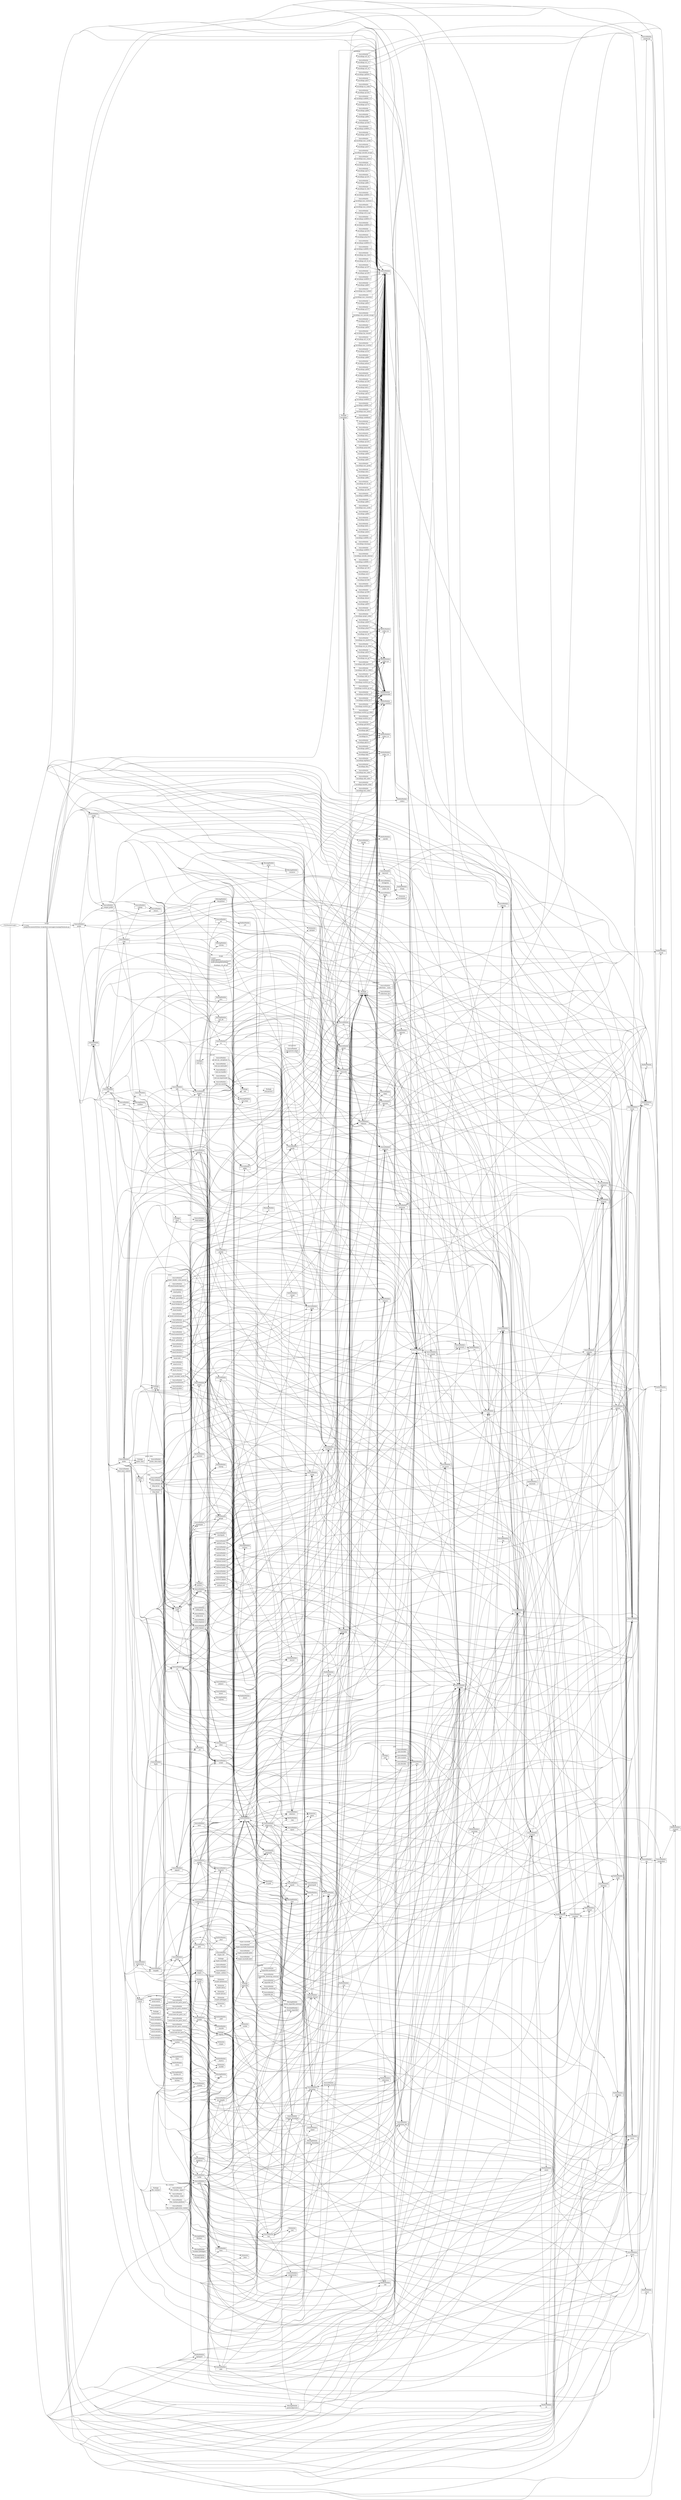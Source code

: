 digraph G {
	rankdir="LR";
	concentrate="true";
	"<PyiModuleGraph>" [label="<PyiModuleGraph>"];
	"_json" [label="<f0> BuiltinModule| <f1> _json",shape="record"];
	"json.decoder" [label="<f0> SourceModule| <f1> json.decoder",shape="record"];
	"json.scanner" [label="<f0> SourceModule| <f1> json.scanner",shape="record"];
	"json" [label="<f0> Package| <f1> json",shape="record"];
	"json.encoder" [label="<f0> SourceModule| <f1> json.encoder",shape="record"];
	"C:\Users\lspmpc\Documents\Python Scripts\flare-laser\app\src\main\python\main.py" [label="<f0> Script| <f1> C:\Users\lspmpc\Documents\Python Scripts\flare-laser\app\src\main\python\main.py",shape="record"];
	"c:\users\lspmpc\appdata\local\programs\python\python35\lib\site-packages\PyInstaller\loader\rthooks\pyi_rth_qt5.py" [label="<f0> Script| <f1> c:\users\lspmpc\appdata\local\programs\python\python35\lib\site-packages\PyInstaller\loader\rthooks\pyi_rth_qt5.py",shape="record"];
	"resource" [label="<f0> MissingModule| <f1> resource",shape="record"];
	"_codecs" [label="<f0> BuiltinModule| <f1> _codecs",shape="record"];
	"_strptime" [label="<f0> SourceModule| <f1> _strptime",shape="record"];
	"stringprep" [label="<f0> SourceModule| <f1> stringprep",shape="record"];
	"unicodedata" [label="<f0> Extension| <f1> unicodedata",shape="record"];
	"_codecs_hk" [label="<f0> BuiltinModule| <f1> _codecs_hk",shape="record"];
	"_codecs_iso2022" [label="<f0> BuiltinModule| <f1> _codecs_iso2022",shape="record"];
	"_codecs_cn" [label="<f0> BuiltinModule| <f1> _codecs_cn",shape="record"];
	"_codecs_tw" [label="<f0> BuiltinModule| <f1> _codecs_tw",shape="record"];
	"_codecs_jp" [label="<f0> BuiltinModule| <f1> _codecs_jp",shape="record"];
	"_codecs_kr" [label="<f0> BuiltinModule| <f1> _codecs_kr",shape="record"];
	"_multibytecodec" [label="<f0> BuiltinModule| <f1> _multibytecodec",shape="record"];
	"_locale" [label="<f0> BuiltinModule| <f1> _locale",shape="record"];
	"_operator" [label="<f0> BuiltinModule| <f1> _operator",shape="record"];
	"_functools" [label="<f0> BuiltinModule| <f1> _functools",shape="record"];
	"_compat_pickle" [label="<f0> SourceModule| <f1> _compat_pickle",shape="record"];
	"'org.python'" [label="<f0> MissingModule| <f1> 'org.python'",shape="record"];
	"pickle" [label="<f0> SourceModule| <f1> pickle",shape="record"];
	"_heapq" [label="<f0> BuiltinModule| <f1> _heapq",shape="record"];
	"__future__" [label="<f0> SourceModule| <f1> __future__",shape="record"];
	"argparse" [label="<f0> SourceModule| <f1> argparse",shape="record"];
	"difflib" [label="<f0> SourceModule| <f1> difflib",shape="record"];
	"_ast" [label="<f0> BuiltinModule| <f1> _ast",shape="record"];
	"ast" [label="<f0> SourceModule| <f1> ast",shape="record"];
	"imp" [label="<f0> SourceModule| <f1> imp",shape="record"];
	"inspect" [label="<f0> SourceModule| <f1> inspect",shape="record"];
	"ce" [label="<f0> MissingModule| <f1> ce",shape="record"];
	"cmd" [label="<f0> SourceModule| <f1> cmd",shape="record"];
	"bdb" [label="<f0> SourceModule| <f1> bdb",shape="record"];
	"_opcode" [label="<f0> BuiltinModule| <f1> _opcode",shape="record"];
	"opcode" [label="<f0> SourceModule| <f1> opcode",shape="record"];
	"dis" [label="<f0> SourceModule| <f1> dis",shape="record"];
	"codeop" [label="<f0> SourceModule| <f1> codeop",shape="record"];
	"code" [label="<f0> SourceModule| <f1> code",shape="record"];
	"readline" [label="<f0> MissingModule| <f1> readline",shape="record"];
	"shlex" [label="<f0> SourceModule| <f1> shlex",shape="record"];
	"importlib._bootstrap" [label="<f0> SourceModule| <f1> importlib._bootstrap",shape="record"];
	"importlib._bootstrap_external" [label="<f0> SourceModule| <f1> importlib._bootstrap_external",shape="record"];
	"importlib.machinery" [label="<f0> SourceModule| <f1> importlib.machinery",shape="record"];
	"importlib.util" [label="<f0> SourceModule| <f1> importlib.util",shape="record"];
	"_imp" [label="<f0> BuiltinModule| <f1> _imp",shape="record"];
	"_frozen_importlib" [label="<f0> ExcludedModule| <f1> _frozen_importlib",shape="record"];
	"_frozen_importlib_external" [label="<f0> MissingModule| <f1> _frozen_importlib_external",shape="record"];
	"importlib.abc" [label="<f0> SourceModule| <f1> importlib.abc",shape="record"];
	"importlib" [label="<f0> Package| <f1> importlib",shape="record"];
	"marshal" [label="<f0> BuiltinModule| <f1> marshal",shape="record"];
	"pkgutil" [label="<f0> SourceModule| <f1> pkgutil",shape="record"];
	"_winreg" [label="<f0> MissingModule| <f1> _winreg",shape="record"];
	"pyexpat" [label="<f0> Extension| <f1> pyexpat",shape="record"];
	"xml" [label="<f0> Package| <f1> xml",shape="record"];
	"xml.sax.expatreader" [label="<f0> SourceModule| <f1> xml.sax.expatreader",shape="record"];
	"xml.sax.saxutils" [label="<f0> SourceModule| <f1> xml.sax.saxutils",shape="record"];
	"urllib.request" [label="<f0> SourceModule| <f1> urllib.request",shape="record"];
	"_scproxy" [label="<f0> MissingModule| <f1> _scproxy",shape="record"];
	"getpass" [label="<f0> SourceModule| <f1> getpass",shape="record"];
	"nturl2path" [label="<f0> SourceModule| <f1> nturl2path",shape="record"];
	"ftplib" [label="<f0> SourceModule| <f1> ftplib",shape="record"];
	"netrc" [label="<f0> SourceModule| <f1> netrc",shape="record"];
	"http.cookiejar" [label="<f0> SourceModule| <f1> http.cookiejar",shape="record"];
	"urllib.response" [label="<f0> SourceModule| <f1> urllib.response",shape="record"];
	"urllib.error" [label="<f0> SourceModule| <f1> urllib.error",shape="record"];
	"bisect" [label="<f0> SourceModule| <f1> bisect",shape="record"];
	"_bisect" [label="<f0> BuiltinModule| <f1> _bisect",shape="record"];
	"xml.sax" [label="<f0> Package| <f1> xml.sax",shape="record"];
	"xml.sax.handler" [label="<f0> SourceModule| <f1> xml.sax.handler",shape="record"];
	"xml.sax._exceptions" [label="<f0> SourceModule| <f1> xml.sax._exceptions",shape="record"];
	"xml.sax.xmlreader" [label="<f0> SourceModule| <f1> xml.sax.xmlreader",shape="record"];
	"xml.parsers" [label="<f0> Package| <f1> xml.parsers",shape="record"];
	"xml.parsers.expat" [label="<f0> SourceModule| <f1> xml.parsers.expat",shape="record"];
	"plistlib" [label="<f0> SourceModule| <f1> plistlib",shape="record"];
	"java" [label="<f0> MissingModule| <f1> java",shape="record"];
	"'java.lang'" [label="<f0> MissingModule| <f1> 'java.lang'",shape="record"];
	"vms_lib" [label="<f0> MissingModule| <f1> vms_lib",shape="record"];
	"platform" [label="<f0> SourceModule| <f1> platform",shape="record"];
	"token" [label="<f0> SourceModule| <f1> token",shape="record"];
	"tokenize" [label="<f0> SourceModule| <f1> tokenize",shape="record"];
	"urllib.parse" [label="<f0> SourceModule| <f1> urllib.parse",shape="record"];
	"tempfile" [label="<f0> SourceModule| <f1> tempfile",shape="record"];
	"msvcrt" [label="<f0> BuiltinModule| <f1> msvcrt",shape="record"];
	"_winapi" [label="<f0> BuiltinModule| <f1> _winapi",shape="record"];
	"subprocess" [label="<f0> SourceModule| <f1> subprocess",shape="record"];
	"termios" [label="<f0> MissingModule| <f1> termios",shape="record"];
	"tty" [label="<f0> SourceModule| <f1> tty",shape="record"];
	"pydoc_data" [label="<f0> Package| <f1> pydoc_data",shape="record"];
	"pydoc_data.topics" [label="<f0> SourceModule| <f1> pydoc_data.topics",shape="record"];
	"textwrap" [label="<f0> SourceModule| <f1> textwrap",shape="record"];
	"html.entities" [label="<f0> SourceModule| <f1> html.entities",shape="record"];
	"html" [label="<f0> Package| <f1> html",shape="record"];
	"ipaddress" [label="<f0> SourceModule| <f1> ipaddress",shape="record"];
	"ssl" [label="<f0> SourceModule| <f1> ssl",shape="record"];
	"http.client" [label="<f0> SourceModule| <f1> http.client",shape="record"];
	"winreg" [label="<f0> BuiltinModule| <f1> winreg",shape="record"];
	"mimetypes" [label="<f0> SourceModule| <f1> mimetypes",shape="record"];
	"socketserver" [label="<f0> SourceModule| <f1> socketserver",shape="record"];
	"http" [label="<f0> Package| <f1> http",shape="record"];
	"http.server" [label="<f0> SourceModule| <f1> http.server",shape="record"];
	"uu" [label="<f0> SourceModule| <f1> uu",shape="record"];
	"quopri" [label="<f0> SourceModule| <f1> quopri",shape="record"];
	"email.feedparser" [label="<f0> SourceModule| <f1> email.feedparser",shape="record"];
	"email.parser" [label="<f0> SourceModule| <f1> email.parser",shape="record"];
	"email" [label="<f0> Package| <f1> email",shape="record"];
	"optparse" [label="<f0> SourceModule| <f1> optparse",shape="record"];
	"calendar" [label="<f0> SourceModule| <f1> calendar",shape="record"];
	"email._parseaddr" [label="<f0> SourceModule| <f1> email._parseaddr",shape="record"];
	"email.utils" [label="<f0> SourceModule| <f1> email.utils",shape="record"];
	"email.errors" [label="<f0> SourceModule| <f1> email.errors",shape="record"];
	"email.header" [label="<f0> SourceModule| <f1> email.header",shape="record"];
	"email._policybase" [label="<f0> SourceModule| <f1> email._policybase",shape="record"];
	"email.base64mime" [label="<f0> SourceModule| <f1> email.base64mime",shape="record"];
	"email.encoders" [label="<f0> SourceModule| <f1> email.encoders",shape="record"];
	"email.charset" [label="<f0> SourceModule| <f1> email.charset",shape="record"];
	"base64" [label="<f0> SourceModule| <f1> base64",shape="record"];
	"email._encoded_words" [label="<f0> SourceModule| <f1> email._encoded_words",shape="record"];
	"_sha1" [label="<f0> BuiltinModule| <f1> _sha1",shape="record"];
	"_md5" [label="<f0> BuiltinModule| <f1> _md5",shape="record"];
	"_sha256" [label="<f0> BuiltinModule| <f1> _sha256",shape="record"];
	"_sha512" [label="<f0> BuiltinModule| <f1> _sha512",shape="record"];
	"_hashlib" [label="<f0> Extension| <f1> _hashlib",shape="record"];
	"hashlib" [label="<f0> SourceModule| <f1> hashlib",shape="record"];
	"_random" [label="<f0> BuiltinModule| <f1> _random",shape="record"];
	"random" [label="<f0> SourceModule| <f1> random",shape="record"];
	"email.generator" [label="<f0> SourceModule| <f1> email.generator",shape="record"];
	"email.iterators" [label="<f0> SourceModule| <f1> email.iterators",shape="record"];
	"urllib" [label="<f0> Package| <f1> urllib",shape="record"];
	"email._header_value_parser" [label="<f0> SourceModule| <f1> email._header_value_parser",shape="record"];
	"email.headerregistry" [label="<f0> SourceModule| <f1> email.headerregistry",shape="record"];
	"email.quoprimime" [label="<f0> SourceModule| <f1> email.quoprimime",shape="record"];
	"email.contentmanager" [label="<f0> SourceModule| <f1> email.contentmanager",shape="record"];
	"email.policy" [label="<f0> SourceModule| <f1> email.policy",shape="record"];
	"email.message" [label="<f0> SourceModule| <f1> email.message",shape="record"];
	"select" [label="<f0> Extension| <f1> select",shape="record"];
	"zlib" [label="<f0> BuiltinModule| <f1> zlib",shape="record"];
	"_bz2" [label="<f0> Extension| <f1> _bz2",shape="record"];
	"bz2" [label="<f0> SourceModule| <f1> bz2",shape="record"];
	"_lzma" [label="<f0> Extension| <f1> _lzma",shape="record"];
	"lzma" [label="<f0> SourceModule| <f1> lzma",shape="record"];
	"grp" [label="<f0> MissingModule| <f1> grp",shape="record"];
	"_compression" [label="<f0> SourceModule| <f1> _compression",shape="record"];
	"gzip" [label="<f0> SourceModule| <f1> gzip",shape="record"];
	"tarfile" [label="<f0> SourceModule| <f1> tarfile",shape="record"];
	"binascii" [label="<f0> BuiltinModule| <f1> binascii",shape="record"];
	"_dummy_thread" [label="<f0> SourceModule| <f1> _dummy_thread",shape="record"];
	"_dummy_threading" [label="<f0> MissingModule| <f1> _dummy_threading",shape="record"];
	"dummy_threading" [label="<f0> SourceModule| <f1> dummy_threading",shape="record"];
	"py_compile" [label="<f0> SourceModule| <f1> py_compile",shape="record"];
	"zipfile" [label="<f0> SourceModule| <f1> zipfile",shape="record"];
	"nt" [label="<f0> BuiltinModule| <f1> nt",shape="record"];
	"shutil" [label="<f0> SourceModule| <f1> shutil",shape="record"];
	"_socket" [label="<f0> Extension| <f1> _socket",shape="record"];
	"math" [label="<f0> BuiltinModule| <f1> math",shape="record"];
	"selectors" [label="<f0> SourceModule| <f1> selectors",shape="record"];
	"socket" [label="<f0> SourceModule| <f1> socket",shape="record"];
	"webbrowser" [label="<f0> SourceModule| <f1> webbrowser",shape="record"];
	"pydoc" [label="<f0> SourceModule| <f1> pydoc",shape="record"];
	"org" [label="<f0> MissingModule| <f1> org",shape="record"];
	"copy" [label="<f0> SourceModule| <f1> copy",shape="record"];
	"_struct" [label="<f0> BuiltinModule| <f1> _struct",shape="record"];
	"struct" [label="<f0> SourceModule| <f1> struct",shape="record"];
	"errno" [label="<f0> BuiltinModule| <f1> errno",shape="record"];
	"gettext" [label="<f0> SourceModule| <f1> gettext",shape="record"];
	"getopt" [label="<f0> SourceModule| <f1> getopt",shape="record"];
	"pdb" [label="<f0> SourceModule| <f1> pdb",shape="record"];
	"unittest.util" [label="<f0> SourceModule| <f1> unittest.util",shape="record"];
	"unittest.result" [label="<f0> SourceModule| <f1> unittest.result",shape="record"];
	"_string" [label="<f0> BuiltinModule| <f1> _string",shape="record"];
	"string" [label="<f0> SourceModule| <f1> string",shape="record"];
	"_thread" [label="<f0> BuiltinModule| <f1> _thread",shape="record"];
	"itertools" [label="<f0> BuiltinModule| <f1> itertools",shape="record"];
	"_collections" [label="<f0> BuiltinModule| <f1> _collections",shape="record"];
	"_threading_local" [label="<f0> SourceModule| <f1> _threading_local",shape="record"];
	"threading" [label="<f0> SourceModule| <f1> threading",shape="record"];
	"atexit" [label="<f0> BuiltinModule| <f1> atexit",shape="record"];
	"logging" [label="<f0> Package| <f1> logging",shape="record"];
	"pprint" [label="<f0> SourceModule| <f1> pprint",shape="record"];
	"contextlib" [label="<f0> SourceModule| <f1> contextlib",shape="record"];
	"unittest.case" [label="<f0> SourceModule| <f1> unittest.case",shape="record"];
	"unittest.suite" [label="<f0> SourceModule| <f1> unittest.suite",shape="record"];
	"_stat" [label="<f0> BuiltinModule| <f1> _stat",shape="record"];
	"stat" [label="<f0> SourceModule| <f1> stat",shape="record"];
	"genericpath" [label="<f0> SourceModule| <f1> genericpath",shape="record"];
	"pwd" [label="<f0> MissingModule| <f1> pwd",shape="record"];
	"posixpath" [label="<f0> SourceModule| <f1> posixpath",shape="record"];
	"fnmatch" [label="<f0> SourceModule| <f1> fnmatch",shape="record"];
	"unittest.loader" [label="<f0> SourceModule| <f1> unittest.loader",shape="record"];
	"unittest.runner" [label="<f0> SourceModule| <f1> unittest.runner",shape="record"];
	"unittest.main" [label="<f0> SourceModule| <f1> unittest.main",shape="record"];
	"_signal" [label="<f0> BuiltinModule| <f1> _signal",shape="record"];
	"signal" [label="<f0> SourceModule| <f1> signal",shape="record"];
	"unittest.signals" [label="<f0> SourceModule| <f1> unittest.signals",shape="record"];
	"os.path" [label="<f0> AliasNode| <f1> os.path",shape="record"];
	"unittest" [label="<f0> Package| <f1> unittest",shape="record"];
	"builtins" [label="<f0> BuiltinModule| <f1> builtins",shape="record"];
	"doctest" [label="<f0> SourceModule| <f1> doctest",shape="record"];
	"_io" [label="<f0> BuiltinModule| <f1> _io",shape="record"];
	"_weakref" [label="<f0> BuiltinModule| <f1> _weakref",shape="record"];
	"_warnings" [label="<f0> BuiltinModule| <f1> _warnings",shape="record"];
	"flare_laser_control" [label="<f0> SourceModule| <f1> flare_laser_control",shape="record"];
	"serial" [label="<f0> Package| <f1> serial",shape="record"];
	"serial.serialjava" [label="<f0> SourceModule| <f1> serial.serialjava",shape="record"];
	"serial.serialposix" [label="<f0> SourceModule| <f1> serial.serialposix",shape="record"];
	"array" [label="<f0> BuiltinModule| <f1> array",shape="record"];
	"fcntl" [label="<f0> MissingModule| <f1> fcntl",shape="record"];
	"serial.serialwin32" [label="<f0> SourceModule| <f1> serial.serialwin32",shape="record"];
	"ctypes" [label="<f0> Package| <f1> ctypes",shape="record"];
	"ctypes._endian" [label="<f0> SourceModule| <f1> ctypes._endian",shape="record"];
	"_ctypes" [label="<f0> Extension| <f1> _ctypes",shape="record"];
	"serial.win32" [label="<f0> SourceModule| <f1> serial.win32",shape="record"];
	"ctypes.wintypes" [label="<f0> SourceModule| <f1> ctypes.wintypes",shape="record"];
	"serial.serialcli" [label="<f0> SourceModule| <f1> serial.serialcli",shape="record"];
	"'System.IO'" [label="<f0> MissingModule| <f1> 'System.IO'",shape="record"];
	"System" [label="<f0> MissingModule| <f1> System",shape="record"];
	"serial.serialutil" [label="<f0> SourceModule| <f1> serial.serialutil",shape="record"];
	"PyQt5.QtWidgets" [label="<f0> Extension| <f1> PyQt5.QtWidgets",shape="record"];
	"PyQt5.QtCore" [label="<f0> Extension| <f1> PyQt5.QtCore",shape="record"];
	"PyQt5.QtGui" [label="<f0> Extension| <f1> PyQt5.QtGui",shape="record"];
	"PyQt5" [label="<f0> Package| <f1> PyQt5",shape="record"];
	"sip" [label="<f0> Extension| <f1> sip",shape="record"];
	"fbs_runtime.application_context" [label="<f0> SourceModule| <f1> fbs_runtime.application_context",shape="record"];
	"'PySide2.QtWidgets'" [label="<f0> MissingModule| <f1> 'PySide2.QtWidgets'",shape="record"];
	"'PySide2.QtGui'" [label="<f0> MissingModule| <f1> 'PySide2.QtGui'",shape="record"];
	"pathlib" [label="<f0> SourceModule| <f1> pathlib",shape="record"];
	"fbs_runtime._signal" [label="<f0> SourceModule| <f1> fbs_runtime._signal",shape="record"];
	"PySide2" [label="<f0> MissingModule| <f1> PySide2",shape="record"];
	"PyQt5.QtNetwork" [label="<f0> Extension| <f1> PyQt5.QtNetwork",shape="record"];
	"fbs_runtime._state" [label="<f0> SourceModule| <f1> fbs_runtime._state",shape="record"];
	"fbs_runtime.platform" [label="<f0> SourceModule| <f1> fbs_runtime.platform",shape="record"];
	"fbs_runtime" [label="<f0> Package| <f1> fbs_runtime",shape="record"];
	"serial.tools.list_ports" [label="<f0> SourceModule| <f1> serial.tools.list_ports",shape="record"];
	"serial.tools" [label="<f0> Package| <f1> serial.tools",shape="record"];
	"serial.tools.list_ports_common" [label="<f0> SourceModule| <f1> serial.tools.list_ports_common",shape="record"];
	"serial.tools.list_ports_posix" [label="<f0> SourceModule| <f1> serial.tools.list_ports_posix",shape="record"];
	"serial.tools.list_ports_osx" [label="<f0> SourceModule| <f1> serial.tools.list_ports_osx",shape="record"];
	"ctypes.util" [label="<f0> SourceModule| <f1> ctypes.util",shape="record"];
	"ctypes.macholib.dyld" [label="<f0> SourceModule| <f1> ctypes.macholib.dyld",shape="record"];
	"ctypes.macholib" [label="<f0> Package| <f1> ctypes.macholib",shape="record"];
	"ctypes.macholib.dylib" [label="<f0> SourceModule| <f1> ctypes.macholib.dylib",shape="record"];
	"ctypes.macholib.framework" [label="<f0> SourceModule| <f1> ctypes.macholib.framework",shape="record"];
	"serial.tools.list_ports_linux" [label="<f0> SourceModule| <f1> serial.tools.list_ports_linux",shape="record"];
	"serial.tools.list_ports_windows" [label="<f0> SourceModule| <f1> serial.tools.list_ports_windows",shape="record"];
	"glob" [label="<f0> SourceModule| <f1> glob",shape="record"];
	"sys" [label="<f0> BuiltinModule| <f1> sys",shape="record"];
	"os" [label="<f0> SourceModule| <f1> os",shape="record"];
	"keyword" [label="<f0> SourceModule| <f1> keyword",shape="record"];
	"warnings" [label="<f0> SourceModule| <f1> warnings",shape="record"];
	"_collections_abc" [label="<f0> SourceModule| <f1> _collections_abc",shape="record"];
	"types" [label="<f0> SourceModule| <f1> types",shape="record"];
	"_weakrefset" [label="<f0> SourceModule| <f1> _weakrefset",shape="record"];
	"io" [label="<f0> SourceModule| <f1> io",shape="record"];
	"heapq" [label="<f0> SourceModule| <f1> heapq",shape="record"];
	"collections.abc" [label="<f0> SourceModule| <f1> collections.abc",shape="record"];
	"collections.__main__" [label="<f0> SourceModule| <f1> collections.__main__",shape="record"];
	"_pickle" [label="<f0> BuiltinModule| <f1> _pickle",shape="record"];
	"collections" [label="<f0> Package| <f1> collections",shape="record"];
	"functools" [label="<f0> SourceModule| <f1> functools",shape="record"];
	"traceback" [label="<f0> SourceModule| <f1> traceback",shape="record"];
	"operator" [label="<f0> SourceModule| <f1> operator",shape="record"];
	"reprlib" [label="<f0> SourceModule| <f1> reprlib",shape="record"];
	"sre_compile" [label="<f0> SourceModule| <f1> sre_compile",shape="record"];
	"sre_constants" [label="<f0> SourceModule| <f1> sre_constants",shape="record"];
	"re" [label="<f0> SourceModule| <f1> re",shape="record"];
	"sre_parse" [label="<f0> SourceModule| <f1> sre_parse",shape="record"];
	"locale" [label="<f0> SourceModule| <f1> locale",shape="record"];
	"linecache" [label="<f0> SourceModule| <f1> linecache",shape="record"];
	"_bootlocale" [label="<f0> SourceModule| <f1> _bootlocale",shape="record"];
	"encodings.johab" [label="<f0> SourceModule| <f1> encodings.johab",shape="record"];
	"encodings.cp1250" [label="<f0> SourceModule| <f1> encodings.cp1250",shape="record"];
	"encodings.cp855" [label="<f0> SourceModule| <f1> encodings.cp855",shape="record"];
	"encodings.cp860" [label="<f0> SourceModule| <f1> encodings.cp860",shape="record"];
	"encodings.iso8859_4" [label="<f0> SourceModule| <f1> encodings.iso8859_4",shape="record"];
	"encodings.cp1006" [label="<f0> SourceModule| <f1> encodings.cp1006",shape="record"];
	"encodings.iso8859_8" [label="<f0> SourceModule| <f1> encodings.iso8859_8",shape="record"];
	"encodings.kz1048" [label="<f0> SourceModule| <f1> encodings.kz1048",shape="record"];
	"encodings.ascii" [label="<f0> SourceModule| <f1> encodings.ascii",shape="record"];
	"encodings.cp1140" [label="<f0> SourceModule| <f1> encodings.cp1140",shape="record"];
	"encodings.shift_jis_2004" [label="<f0> SourceModule| <f1> encodings.shift_jis_2004",shape="record"];
	"encodings.iso8859_11" [label="<f0> SourceModule| <f1> encodings.iso8859_11",shape="record"];
	"encodings.unicode_internal" [label="<f0> SourceModule| <f1> encodings.unicode_internal",shape="record"];
	"encodings.utf_16" [label="<f0> SourceModule| <f1> encodings.utf_16",shape="record"];
	"encodings.cp950" [label="<f0> SourceModule| <f1> encodings.cp950",shape="record"];
	"encodings.gbk" [label="<f0> SourceModule| <f1> encodings.gbk",shape="record"];
	"encodings.iso8859_7" [label="<f0> SourceModule| <f1> encodings.iso8859_7",shape="record"];
	"encodings.iso2022_jp" [label="<f0> SourceModule| <f1> encodings.iso2022_jp",shape="record"];
	"encodings.charmap" [label="<f0> SourceModule| <f1> encodings.charmap",shape="record"];
	"encodings.iso8859_14" [label="<f0> SourceModule| <f1> encodings.iso8859_14",shape="record"];
	"encodings.cp424" [label="<f0> SourceModule| <f1> encodings.cp424",shape="record"];
	"encodings.koi8_r" [label="<f0> SourceModule| <f1> encodings.koi8_r",shape="record"];
	"encodings.koi8_t" [label="<f0> SourceModule| <f1> encodings.koi8_t",shape="record"];
	"encodings.utf_32" [label="<f0> SourceModule| <f1> encodings.utf_32",shape="record"];
	"encodings.cp65001" [label="<f0> SourceModule| <f1> encodings.cp65001",shape="record"];
	"encodings.mac_arabic" [label="<f0> SourceModule| <f1> encodings.mac_arabic",shape="record"];
	"encodings.cp863" [label="<f0> SourceModule| <f1> encodings.cp863",shape="record"];
	"encodings.aliases" [label="<f0> SourceModule| <f1> encodings.aliases",shape="record"];
	"encodings.iso8859_10" [label="<f0> SourceModule| <f1> encodings.iso8859_10",shape="record"];
	"encodings.cp1258" [label="<f0> SourceModule| <f1> encodings.cp1258",shape="record"];
	"encodings.utf_32_be" [label="<f0> SourceModule| <f1> encodings.utf_32_be",shape="record"];
	"encodings.cp862" [label="<f0> SourceModule| <f1> encodings.cp862",shape="record"];
	"encodings.mbcs" [label="<f0> SourceModule| <f1> encodings.mbcs",shape="record"];
	"encodings.iso2022_jp_2004" [label="<f0> SourceModule| <f1> encodings.iso2022_jp_2004",shape="record"];
	"encodings.big5" [label="<f0> SourceModule| <f1> encodings.big5",shape="record"];
	"encodings.iso2022_jp_1" [label="<f0> SourceModule| <f1> encodings.iso2022_jp_1",shape="record"];
	"encodings.mac_greek" [label="<f0> SourceModule| <f1> encodings.mac_greek",shape="record"];
	"encodings.cp857" [label="<f0> SourceModule| <f1> encodings.cp857",shape="record"];
	"encodings.cp850" [label="<f0> SourceModule| <f1> encodings.cp850",shape="record"];
	"encodings.punycode" [label="<f0> SourceModule| <f1> encodings.punycode",shape="record"];
	"encodings.cp1253" [label="<f0> SourceModule| <f1> encodings.cp1253",shape="record"];
	"encodings.latin_1" [label="<f0> SourceModule| <f1> encodings.latin_1",shape="record"];
	"encodings.cp500" [label="<f0> SourceModule| <f1> encodings.cp500",shape="record"];
	"encodings.utf_7" [label="<f0> SourceModule| <f1> encodings.utf_7",shape="record"];
	"encodings.undefined" [label="<f0> SourceModule| <f1> encodings.undefined",shape="record"];
	"encodings.mac_latin2" [label="<f0> SourceModule| <f1> encodings.mac_latin2",shape="record"];
	"encodings.iso8859_16" [label="<f0> SourceModule| <f1> encodings.iso8859_16",shape="record"];
	"encodings.base64_codec" [label="<f0> SourceModule| <f1> encodings.base64_codec",shape="record"];
	"encodings.euc_jisx0213" [label="<f0> SourceModule| <f1> encodings.euc_jisx0213",shape="record"];
	"encodings.iso8859_5" [label="<f0> SourceModule| <f1> encodings.iso8859_5",shape="record"];
	"encodings.cp874" [label="<f0> SourceModule| <f1> encodings.cp874",shape="record"];
	"encodings.bz2_codec" [label="<f0> SourceModule| <f1> encodings.bz2_codec",shape="record"];
	"encodings.koi8_u" [label="<f0> SourceModule| <f1> encodings.koi8_u",shape="record"];
	"encodings.cp1256" [label="<f0> SourceModule| <f1> encodings.cp1256",shape="record"];
	"encodings.cp1125" [label="<f0> SourceModule| <f1> encodings.cp1125",shape="record"];
	"encodings.cp858" [label="<f0> SourceModule| <f1> encodings.cp858",shape="record"];
	"encodings.palmos" [label="<f0> SourceModule| <f1> encodings.palmos",shape="record"];
	"encodings.iso2022_jp_3" [label="<f0> SourceModule| <f1> encodings.iso2022_jp_3",shape="record"];
	"encodings.cp869" [label="<f0> SourceModule| <f1> encodings.cp869",shape="record"];
	"encodings.gb2312" [label="<f0> SourceModule| <f1> encodings.gb2312",shape="record"];
	"encodings.cp720" [label="<f0> SourceModule| <f1> encodings.cp720",shape="record"];
	"encodings.mac_croatian" [label="<f0> SourceModule| <f1> encodings.mac_croatian",shape="record"];
	"encodings.utf_16_be" [label="<f0> SourceModule| <f1> encodings.utf_16_be",shape="record"];
	"encodings.hp_roman8" [label="<f0> SourceModule| <f1> encodings.hp_roman8",shape="record"];
	"encodings.shift_jisx0213" [label="<f0> SourceModule| <f1> encodings.shift_jisx0213",shape="record"];
	"encodings.cp856" [label="<f0> SourceModule| <f1> encodings.cp856",shape="record"];
	"encodings.zlib_codec" [label="<f0> SourceModule| <f1> encodings.zlib_codec",shape="record"];
	"encodings.utf_8" [label="<f0> SourceModule| <f1> encodings.utf_8",shape="record"];
	"encodings.raw_unicode_escape" [label="<f0> SourceModule| <f1> encodings.raw_unicode_escape",shape="record"];
	"encodings.cp737" [label="<f0> SourceModule| <f1> encodings.cp737",shape="record"];
	"encodings.cp852" [label="<f0> SourceModule| <f1> encodings.cp852",shape="record"];
	"encodings.shift_jis" [label="<f0> SourceModule| <f1> encodings.shift_jis",shape="record"];
	"encodings.mac_romanian" [label="<f0> SourceModule| <f1> encodings.mac_romanian",shape="record"];
	"encodings.mac_turkish" [label="<f0> SourceModule| <f1> encodings.mac_turkish",shape="record"];
	"encodings.cp865" [label="<f0> SourceModule| <f1> encodings.cp865",shape="record"];
	"encodings.iso8859_3" [label="<f0> SourceModule| <f1> encodings.iso8859_3",shape="record"];
	"encodings.cp1255" [label="<f0> SourceModule| <f1> encodings.cp1255",shape="record"];
	"encodings.big5hkscs" [label="<f0> SourceModule| <f1> encodings.big5hkscs",shape="record"];
	"encodings.cp1257" [label="<f0> SourceModule| <f1> encodings.cp1257",shape="record"];
	"encodings.utf_16_le" [label="<f0> SourceModule| <f1> encodings.utf_16_le",shape="record"];
	"encodings.mac_farsi" [label="<f0> SourceModule| <f1> encodings.mac_farsi",shape="record"];
	"encodings.iso8859_15" [label="<f0> SourceModule| <f1> encodings.iso8859_15",shape="record"];
	"encodings.hex_codec" [label="<f0> SourceModule| <f1> encodings.hex_codec",shape="record"];
	"encodings.iso8859_6" [label="<f0> SourceModule| <f1> encodings.iso8859_6",shape="record"];
	"encodings.gb18030" [label="<f0> SourceModule| <f1> encodings.gb18030",shape="record"];
	"encodings.euc_jis_2004" [label="<f0> SourceModule| <f1> encodings.euc_jis_2004",shape="record"];
	"encodings.ptcp154" [label="<f0> SourceModule| <f1> encodings.ptcp154",shape="record"];
	"encodings.cp1254" [label="<f0> SourceModule| <f1> encodings.cp1254",shape="record"];
	"encodings.rot_13" [label="<f0> SourceModule| <f1> encodings.rot_13",shape="record"];
	"encodings.iso8859_9" [label="<f0> SourceModule| <f1> encodings.iso8859_9",shape="record"];
	"encodings.utf_8_sig" [label="<f0> SourceModule| <f1> encodings.utf_8_sig",shape="record"];
	"encodings.mac_iceland" [label="<f0> SourceModule| <f1> encodings.mac_iceland",shape="record"];
	"encodings.mac_centeuro" [label="<f0> SourceModule| <f1> encodings.mac_centeuro",shape="record"];
	"encodings.iso8859_1" [label="<f0> SourceModule| <f1> encodings.iso8859_1",shape="record"];
	"encodings.tis_620" [label="<f0> SourceModule| <f1> encodings.tis_620",shape="record"];
	"encodings.cp861" [label="<f0> SourceModule| <f1> encodings.cp861",shape="record"];
	"encodings" [label="<f0> Package| <f1> encodings",shape="record"];
	"encodings.cp932" [label="<f0> SourceModule| <f1> encodings.cp932",shape="record"];
	"encodings.cp1251" [label="<f0> SourceModule| <f1> encodings.cp1251",shape="record"];
	"encodings.cp273" [label="<f0> SourceModule| <f1> encodings.cp273",shape="record"];
	"encodings.utf_32_le" [label="<f0> SourceModule| <f1> encodings.utf_32_le",shape="record"];
	"encodings.quopri_codec" [label="<f0> SourceModule| <f1> encodings.quopri_codec",shape="record"];
	"encodings.mac_roman" [label="<f0> SourceModule| <f1> encodings.mac_roman",shape="record"];
	"encodings.unicode_escape" [label="<f0> SourceModule| <f1> encodings.unicode_escape",shape="record"];
	"encodings.cp949" [label="<f0> SourceModule| <f1> encodings.cp949",shape="record"];
	"encodings.cp437" [label="<f0> SourceModule| <f1> encodings.cp437",shape="record"];
	"encodings.mac_cyrillic" [label="<f0> SourceModule| <f1> encodings.mac_cyrillic",shape="record"];
	"encodings.iso2022_jp_2" [label="<f0> SourceModule| <f1> encodings.iso2022_jp_2",shape="record"];
	"encodings.cp875" [label="<f0> SourceModule| <f1> encodings.cp875",shape="record"];
	"encodings.iso8859_2" [label="<f0> SourceModule| <f1> encodings.iso8859_2",shape="record"];
	"encodings.cp1026" [label="<f0> SourceModule| <f1> encodings.cp1026",shape="record"];
	"encodings.hz" [label="<f0> SourceModule| <f1> encodings.hz",shape="record"];
	"encodings.cp864" [label="<f0> SourceModule| <f1> encodings.cp864",shape="record"];
	"encodings.iso2022_kr" [label="<f0> SourceModule| <f1> encodings.iso2022_kr",shape="record"];
	"encodings.cp866" [label="<f0> SourceModule| <f1> encodings.cp866",shape="record"];
	"encodings.cp775" [label="<f0> SourceModule| <f1> encodings.cp775",shape="record"];
	"encodings.iso8859_13" [label="<f0> SourceModule| <f1> encodings.iso8859_13",shape="record"];
	"encodings.idna" [label="<f0> SourceModule| <f1> encodings.idna",shape="record"];
	"encodings.euc_jp" [label="<f0> SourceModule| <f1> encodings.euc_jp",shape="record"];
	"encodings.cp1252" [label="<f0> SourceModule| <f1> encodings.cp1252",shape="record"];
	"encodings.iso2022_jp_ext" [label="<f0> SourceModule| <f1> encodings.iso2022_jp_ext",shape="record"];
	"encodings.uu_codec" [label="<f0> SourceModule| <f1> encodings.uu_codec",shape="record"];
	"encodings.euc_kr" [label="<f0> SourceModule| <f1> encodings.euc_kr",shape="record"];
	"encodings.cp037" [label="<f0> SourceModule| <f1> encodings.cp037",shape="record"];
	"enum" [label="<f0> SourceModule| <f1> enum",shape="record"];
	"abc" [label="<f0> SourceModule| <f1> abc",shape="record"];
	"copyreg" [label="<f0> SourceModule| <f1> copyreg",shape="record"];
	"weakref" [label="<f0> SourceModule| <f1> weakref",shape="record"];
	"_ssl" [label="<f0> Extension| <f1> _ssl",shape="record"];
	"zipimport" [label="<f0> BuiltinModule| <f1> zipimport",shape="record"];
	"gc" [label="<f0> BuiltinModule| <f1> gc",shape="record"];
	"_posixsubprocess" [label="<f0> MissingModule| <f1> _posixsubprocess",shape="record"];
	"datetime" [label="<f0> SourceModule| <f1> datetime",shape="record"];
	"_datetime" [label="<f0> BuiltinModule| <f1> _datetime",shape="record"];
	"codecs" [label="<f0> SourceModule| <f1> codecs",shape="record"];
	"time" [label="<f0> BuiltinModule| <f1> time",shape="record"];
	"ntpath" [label="<f0> SourceModule| <f1> ntpath",shape="record"];
	"posix" [label="<f0> MissingModule| <f1> posix",shape="record"];
	"_sre" [label="<f0> BuiltinModule| <f1> _sre",shape="record"];
	subgraph "cluster_importlib" {
		label="importlib";
		"importlib" -> "importlib._bootstrap" [style="dotted"];
		"importlib" -> "importlib._bootstrap_external" [style="dotted"];
		"importlib" -> "importlib.abc" [style="dotted"];
		"importlib" -> "importlib.util" [style="dotted"];
		"importlib" -> "importlib.machinery" [style="dotted"];
	}
	subgraph "cluster_pydoc_data" {
		label="pydoc_data";
		"pydoc_data" -> "pydoc_data.topics" [style="dotted"];
	}
	subgraph "cluster_logging" {
		label="logging";
	}
	subgraph "cluster_http" {
		label="http";
		"http" -> "http.server" [style="dotted"];
		"http" -> "http.client" [style="dotted"];
		"http" -> "http.cookiejar" [style="dotted"];
	}
	subgraph "cluster_json" {
		label="json";
		"json" -> "json.scanner" [style="dotted"];
		"json" -> "json.decoder" [style="dotted"];
		"json" -> "json.encoder" [style="dotted"];
	}
	subgraph "cluster_unittest" {
		label="unittest";
		"unittest" -> "unittest.util" [style="dotted"];
		"unittest" -> "unittest.result" [style="dotted"];
		"unittest" -> "unittest.case" [style="dotted"];
		"unittest" -> "unittest.suite" [style="dotted"];
		"unittest" -> "unittest.loader" [style="dotted"];
		"unittest" -> "unittest.runner" [style="dotted"];
		"unittest" -> "unittest.main" [style="dotted"];
		"unittest" -> "unittest.signals" [style="dotted"];
	}
	subgraph "cluster_xml.sax" {
		label="xml.sax";
		"xml.sax" -> "xml.sax.handler" [style="dotted"];
		"xml.sax" -> "xml.sax.xmlreader" [style="dotted"];
		"xml.sax" -> "xml.sax.saxutils" [style="dotted"];
		"xml.sax" -> "xml.sax._exceptions" [style="dotted"];
		"xml.sax" -> "xml.sax.expatreader" [style="dotted"];
	}
	subgraph "cluster_xml" {
		label="xml";
		"xml" -> "xml.sax" [style="dotted"];
		"xml" -> "xml.parsers" [style="dotted"];
	}
	subgraph "cluster_encodings" {
		label="encodings";
		"encodings" -> "encodings.aliases" [style="dotted"];
		"encodings" -> "encodings.cp037" [style="dotted"];
		"encodings" -> "encodings.euc_kr" [style="dotted"];
		"encodings" -> "encodings.uu_codec" [style="dotted"];
		"encodings" -> "encodings.iso2022_jp_ext" [style="dotted"];
		"encodings" -> "encodings.cp1252" [style="dotted"];
		"encodings" -> "encodings.euc_jp" [style="dotted"];
		"encodings" -> "encodings.idna" [style="dotted"];
		"encodings" -> "encodings.iso8859_13" [style="dotted"];
		"encodings" -> "encodings.cp775" [style="dotted"];
		"encodings" -> "encodings.cp866" [style="dotted"];
		"encodings" -> "encodings.iso2022_kr" [style="dotted"];
		"encodings" -> "encodings.cp864" [style="dotted"];
		"encodings" -> "encodings.hz" [style="dotted"];
		"encodings" -> "encodings.cp1026" [style="dotted"];
		"encodings" -> "encodings.iso8859_2" [style="dotted"];
		"encodings" -> "encodings.cp875" [style="dotted"];
		"encodings" -> "encodings.iso2022_jp_2" [style="dotted"];
		"encodings" -> "encodings.mac_cyrillic" [style="dotted"];
		"encodings" -> "encodings.cp437" [style="dotted"];
		"encodings" -> "encodings.cp949" [style="dotted"];
		"encodings" -> "encodings.unicode_escape" [style="dotted"];
		"encodings" -> "encodings.mac_roman" [style="dotted"];
		"encodings" -> "encodings.quopri_codec" [style="dotted"];
		"encodings" -> "encodings.utf_32_le" [style="dotted"];
		"encodings" -> "encodings.cp273" [style="dotted"];
		"encodings" -> "encodings.cp1251" [style="dotted"];
		"encodings" -> "encodings.cp932" [style="dotted"];
		"encodings" -> "encodings.cp861" [style="dotted"];
		"encodings" -> "encodings.tis_620" [style="dotted"];
		"encodings" -> "encodings.iso8859_1" [style="dotted"];
		"encodings" -> "encodings.mac_centeuro" [style="dotted"];
		"encodings" -> "encodings.mac_iceland" [style="dotted"];
		"encodings" -> "encodings.utf_8_sig" [style="dotted"];
		"encodings" -> "encodings.iso8859_9" [style="dotted"];
		"encodings" -> "encodings.rot_13" [style="dotted"];
		"encodings" -> "encodings.cp1254" [style="dotted"];
		"encodings" -> "encodings.ptcp154" [style="dotted"];
		"encodings" -> "encodings.euc_jis_2004" [style="dotted"];
		"encodings" -> "encodings.gb18030" [style="dotted"];
		"encodings" -> "encodings.iso8859_6" [style="dotted"];
		"encodings" -> "encodings.hex_codec" [style="dotted"];
		"encodings" -> "encodings.iso8859_15" [style="dotted"];
		"encodings" -> "encodings.mac_farsi" [style="dotted"];
		"encodings" -> "encodings.utf_16_le" [style="dotted"];
		"encodings" -> "encodings.cp1257" [style="dotted"];
		"encodings" -> "encodings.big5hkscs" [style="dotted"];
		"encodings" -> "encodings.cp1255" [style="dotted"];
		"encodings" -> "encodings.iso8859_3" [style="dotted"];
		"encodings" -> "encodings.cp865" [style="dotted"];
		"encodings" -> "encodings.mac_turkish" [style="dotted"];
		"encodings" -> "encodings.mac_romanian" [style="dotted"];
		"encodings" -> "encodings.shift_jis" [style="dotted"];
		"encodings" -> "encodings.cp852" [style="dotted"];
		"encodings" -> "encodings.cp737" [style="dotted"];
		"encodings" -> "encodings.raw_unicode_escape" [style="dotted"];
		"encodings" -> "encodings.utf_8" [style="dotted"];
		"encodings" -> "encodings.zlib_codec" [style="dotted"];
		"encodings" -> "encodings.cp856" [style="dotted"];
		"encodings" -> "encodings.shift_jisx0213" [style="dotted"];
		"encodings" -> "encodings.hp_roman8" [style="dotted"];
		"encodings" -> "encodings.utf_16_be" [style="dotted"];
		"encodings" -> "encodings.mac_croatian" [style="dotted"];
		"encodings" -> "encodings.cp720" [style="dotted"];
		"encodings" -> "encodings.gb2312" [style="dotted"];
		"encodings" -> "encodings.cp869" [style="dotted"];
		"encodings" -> "encodings.iso2022_jp_3" [style="dotted"];
		"encodings" -> "encodings.palmos" [style="dotted"];
		"encodings" -> "encodings.cp858" [style="dotted"];
		"encodings" -> "encodings.cp1125" [style="dotted"];
		"encodings" -> "encodings.cp1256" [style="dotted"];
		"encodings" -> "encodings.koi8_u" [style="dotted"];
		"encodings" -> "encodings.bz2_codec" [style="dotted"];
		"encodings" -> "encodings.cp874" [style="dotted"];
		"encodings" -> "encodings.iso8859_5" [style="dotted"];
		"encodings" -> "encodings.euc_jisx0213" [style="dotted"];
		"encodings" -> "encodings.base64_codec" [style="dotted"];
		"encodings" -> "encodings.iso8859_16" [style="dotted"];
		"encodings" -> "encodings.mac_latin2" [style="dotted"];
		"encodings" -> "encodings.undefined" [style="dotted"];
		"encodings" -> "encodings.utf_7" [style="dotted"];
		"encodings" -> "encodings.cp500" [style="dotted"];
		"encodings" -> "encodings.latin_1" [style="dotted"];
		"encodings" -> "encodings.cp1253" [style="dotted"];
		"encodings" -> "encodings.punycode" [style="dotted"];
		"encodings" -> "encodings.cp850" [style="dotted"];
		"encodings" -> "encodings.cp857" [style="dotted"];
		"encodings" -> "encodings.mac_greek" [style="dotted"];
		"encodings" -> "encodings.iso2022_jp_1" [style="dotted"];
		"encodings" -> "encodings.big5" [style="dotted"];
		"encodings" -> "encodings.iso2022_jp_2004" [style="dotted"];
		"encodings" -> "encodings.mbcs" [style="dotted"];
		"encodings" -> "encodings.cp862" [style="dotted"];
		"encodings" -> "encodings.utf_32_be" [style="dotted"];
		"encodings" -> "encodings.cp1258" [style="dotted"];
		"encodings" -> "encodings.iso8859_10" [style="dotted"];
		"encodings" -> "encodings.cp863" [style="dotted"];
		"encodings" -> "encodings.mac_arabic" [style="dotted"];
		"encodings" -> "encodings.cp65001" [style="dotted"];
		"encodings" -> "encodings.utf_32" [style="dotted"];
		"encodings" -> "encodings.koi8_t" [style="dotted"];
		"encodings" -> "encodings.koi8_r" [style="dotted"];
		"encodings" -> "encodings.cp424" [style="dotted"];
		"encodings" -> "encodings.iso8859_14" [style="dotted"];
		"encodings" -> "encodings.charmap" [style="dotted"];
		"encodings" -> "encodings.iso2022_jp" [style="dotted"];
		"encodings" -> "encodings.iso8859_7" [style="dotted"];
		"encodings" -> "encodings.gbk" [style="dotted"];
		"encodings" -> "encodings.cp950" [style="dotted"];
		"encodings" -> "encodings.utf_16" [style="dotted"];
		"encodings" -> "encodings.unicode_internal" [style="dotted"];
		"encodings" -> "encodings.iso8859_11" [style="dotted"];
		"encodings" -> "encodings.shift_jis_2004" [style="dotted"];
		"encodings" -> "encodings.cp1140" [style="dotted"];
		"encodings" -> "encodings.ascii" [style="dotted"];
		"encodings" -> "encodings.kz1048" [style="dotted"];
		"encodings" -> "encodings.iso8859_8" [style="dotted"];
		"encodings" -> "encodings.cp1006" [style="dotted"];
		"encodings" -> "encodings.iso8859_4" [style="dotted"];
		"encodings" -> "encodings.cp860" [style="dotted"];
		"encodings" -> "encodings.cp855" [style="dotted"];
		"encodings" -> "encodings.cp1250" [style="dotted"];
		"encodings" -> "encodings.johab" [style="dotted"];
	}
	subgraph "cluster_serial" {
		label="serial";
		"serial" -> "serial.serialutil" [style="dotted"];
		"serial" -> "serial.serialcli" [style="dotted"];
		"serial" -> "serial.win32" [style="dotted"];
		"serial" -> "serial.serialwin32" [style="dotted"];
		"serial" -> "serial.serialposix" [style="dotted"];
		"serial" -> "serial.serialjava" [style="dotted"];
		"serial" -> "serial.tools" [style="dotted"];
	}
	subgraph "cluster_ctypes" {
		label="ctypes";
		"ctypes" -> "ctypes._endian" [style="dotted"];
		"ctypes" -> "ctypes.wintypes" [style="dotted"];
		"ctypes" -> "ctypes.util" [style="dotted"];
		"ctypes" -> "ctypes.macholib" [style="dotted"];
	}
	subgraph "cluster_PyQt5" {
		label="PyQt5";
		"PyQt5" -> "PyQt5.QtGui" [style="dotted"];
		"PyQt5" -> "PyQt5.QtCore" [style="dotted"];
		"PyQt5" -> "PyQt5.QtWidgets" [style="dotted"];
		"PyQt5" -> "PyQt5.QtNetwork" [style="dotted"];
	}
	subgraph "cluster_xml.parsers" {
		label="xml.parsers";
		"xml.parsers" -> "xml.parsers.expat" [style="dotted"];
	}
	subgraph "cluster_fbs_runtime" {
		label="fbs_runtime";
		"fbs_runtime" -> "fbs_runtime._state" [style="dotted"];
		"fbs_runtime" -> "fbs_runtime.platform" [style="dotted"];
		"fbs_runtime" -> "fbs_runtime.application_context" [style="dotted"];
		"fbs_runtime" -> "fbs_runtime._signal" [style="dotted"];
	}
	subgraph "cluster_collections" {
		label="collections";
		"collections" -> "collections.__main__" [style="dotted"];
		"collections" -> "collections.abc" [style="dotted"];
	}
	subgraph "cluster_ctypes.macholib" {
		label="ctypes.macholib";
		"ctypes.macholib" -> "ctypes.macholib.dyld" [style="dotted"];
		"ctypes.macholib" -> "ctypes.macholib.framework" [style="dotted"];
		"ctypes.macholib" -> "ctypes.macholib.dylib" [style="dotted"];
	}
	subgraph "cluster_html" {
		label="html";
		"html" -> "html.entities" [style="dotted"];
	}
	subgraph "cluster_serial.tools" {
		label="serial.tools";
		"serial.tools" -> "serial.tools.list_ports_common" [style="dotted"];
		"serial.tools" -> "serial.tools.list_ports" [style="dotted"];
		"serial.tools" -> "serial.tools.list_ports_windows" [style="dotted"];
		"serial.tools" -> "serial.tools.list_ports_posix" [style="dotted"];
		"serial.tools" -> "serial.tools.list_ports_linux" [style="dotted"];
		"serial.tools" -> "serial.tools.list_ports_osx" [style="dotted"];
	}
	subgraph "cluster_urllib" {
		label="urllib";
		"urllib" -> "urllib.parse" [style="dotted"];
		"urllib" -> "urllib.request" [style="dotted"];
		"urllib" -> "urllib.error" [style="dotted"];
		"urllib" -> "urllib.response" [style="dotted"];
	}
	subgraph "cluster_email" {
		label="email";
		"email" -> "email.errors" [style="dotted"];
		"email" -> "email.utils" [style="dotted"];
		"email" -> "email.header" [style="dotted"];
		"email" -> "email._header_value_parser" [style="dotted"];
		"email" -> "email.message" [style="dotted"];
		"email" -> "email.parser" [style="dotted"];
		"email" -> "email.policy" [style="dotted"];
		"email" -> "email.contentmanager" [style="dotted"];
		"email" -> "email.quoprimime" [style="dotted"];
		"email" -> "email.headerregistry" [style="dotted"];
		"email" -> "email.iterators" [style="dotted"];
		"email" -> "email.generator" [style="dotted"];
		"email" -> "email._encoded_words" [style="dotted"];
		"email" -> "email.charset" [style="dotted"];
		"email" -> "email.encoders" [style="dotted"];
		"email" -> "email.base64mime" [style="dotted"];
		"email" -> "email._policybase" [style="dotted"];
		"email" -> "email._parseaddr" [style="dotted"];
		"email" -> "email.feedparser" [style="dotted"];
	}
	"<PyiModuleGraph>" -> "_sre" [];
	"<PyiModuleGraph>" -> "posix" [];
	"<PyiModuleGraph>" -> "ntpath" [];
	"<PyiModuleGraph>" -> "time" [];
	"<PyiModuleGraph>" -> "codecs" [];
	"<PyiModuleGraph>" -> "_datetime" [];
	"<PyiModuleGraph>" -> "datetime" [];
	"<PyiModuleGraph>" -> "_posixsubprocess" [];
	"<PyiModuleGraph>" -> "gc" [];
	"<PyiModuleGraph>" -> "zipimport" [];
	"<PyiModuleGraph>" -> "_ssl" [];
	"<PyiModuleGraph>" -> "weakref" [];
	"<PyiModuleGraph>" -> "copyreg" [];
	"<PyiModuleGraph>" -> "abc" [];
	"<PyiModuleGraph>" -> "enum" [];
	"<PyiModuleGraph>" -> "encodings" [];
	"<PyiModuleGraph>" -> "_bootlocale" [];
	"<PyiModuleGraph>" -> "linecache" [];
	"<PyiModuleGraph>" -> "locale" [];
	"<PyiModuleGraph>" -> "sre_parse" [];
	"<PyiModuleGraph>" -> "re" [];
	"<PyiModuleGraph>" -> "sre_constants" [];
	"<PyiModuleGraph>" -> "sre_compile" [];
	"<PyiModuleGraph>" -> "reprlib" [];
	"<PyiModuleGraph>" -> "operator" [];
	"<PyiModuleGraph>" -> "traceback" [];
	"<PyiModuleGraph>" -> "functools" [];
	"<PyiModuleGraph>" -> "collections" [];
	"<PyiModuleGraph>" -> "_pickle" [];
	"<PyiModuleGraph>" -> "heapq" [];
	"<PyiModuleGraph>" -> "io" [];
	"<PyiModuleGraph>" -> "_weakrefset" [];
	"<PyiModuleGraph>" -> "types" [];
	"<PyiModuleGraph>" -> "_collections_abc" [];
	"<PyiModuleGraph>" -> "warnings" [];
	"<PyiModuleGraph>" -> "keyword" [];
	"<PyiModuleGraph>" -> "C:\Users\lspmpc\Documents\Python Scripts\flare-laser\app\src\main\python\main.py" [];
	"<PyiModuleGraph>" -> "_json" [];
	"json.decoder" -> "re" [];
	"json.decoder" -> "_json" [];
	"json.scanner" -> "re" [];
	"json.scanner" -> "_json" [];
	"json.encoder" -> "re" [];
	"json.encoder" -> "_json" [];
	"C:\Users\lspmpc\Documents\Python Scripts\flare-laser\app\src\main\python\main.py" -> "os" [];
	"C:\Users\lspmpc\Documents\Python Scripts\flare-laser\app\src\main\python\main.py" -> "sys" [];
	"C:\Users\lspmpc\Documents\Python Scripts\flare-laser\app\src\main\python\main.py" -> "glob" [];
	"C:\Users\lspmpc\Documents\Python Scripts\flare-laser\app\src\main\python\main.py" -> "re" [];
	"C:\Users\lspmpc\Documents\Python Scripts\flare-laser\app\src\main\python\main.py" -> "PyQt5" [];
	"C:\Users\lspmpc\Documents\Python Scripts\flare-laser\app\src\main\python\main.py" -> "flare_laser_control" [];
	"C:\Users\lspmpc\Documents\Python Scripts\flare-laser\app\src\main\python\main.py" -> "keyword" [];
	"C:\Users\lspmpc\Documents\Python Scripts\flare-laser\app\src\main\python\main.py" -> "warnings" [];
	"C:\Users\lspmpc\Documents\Python Scripts\flare-laser\app\src\main\python\main.py" -> "_warnings" [];
	"C:\Users\lspmpc\Documents\Python Scripts\flare-laser\app\src\main\python\main.py" -> "_collections_abc" [];
	"C:\Users\lspmpc\Documents\Python Scripts\flare-laser\app\src\main\python\main.py" -> "types" [];
	"C:\Users\lspmpc\Documents\Python Scripts\flare-laser\app\src\main\python\main.py" -> "_weakrefset" [];
	"C:\Users\lspmpc\Documents\Python Scripts\flare-laser\app\src\main\python\main.py" -> "_weakref" [];
	"C:\Users\lspmpc\Documents\Python Scripts\flare-laser\app\src\main\python\main.py" -> "io" [];
	"C:\Users\lspmpc\Documents\Python Scripts\flare-laser\app\src\main\python\main.py" -> "_io" [];
	"C:\Users\lspmpc\Documents\Python Scripts\flare-laser\app\src\main\python\main.py" -> "heapq" [];
	"C:\Users\lspmpc\Documents\Python Scripts\flare-laser\app\src\main\python\main.py" -> "doctest" [];
	"C:\Users\lspmpc\Documents\Python Scripts\flare-laser\app\src\main\python\main.py" -> "builtins" [];
	"C:\Users\lspmpc\Documents\Python Scripts\flare-laser\app\src\main\python\main.py" -> "unittest" [];
	"C:\Users\lspmpc\Documents\Python Scripts\flare-laser\app\src\main\python\main.py" -> "os.path" [];
	"C:\Users\lspmpc\Documents\Python Scripts\flare-laser\app\src\main\python\main.py" -> "signal" [];
	"C:\Users\lspmpc\Documents\Python Scripts\flare-laser\app\src\main\python\main.py" -> "_signal" [];
	"C:\Users\lspmpc\Documents\Python Scripts\flare-laser\app\src\main\python\main.py" -> "fnmatch" [];
	"C:\Users\lspmpc\Documents\Python Scripts\flare-laser\app\src\main\python\main.py" -> "posixpath" [];
	"C:\Users\lspmpc\Documents\Python Scripts\flare-laser\app\src\main\python\main.py" -> "pwd" [];
	"C:\Users\lspmpc\Documents\Python Scripts\flare-laser\app\src\main\python\main.py" -> "genericpath" [];
	"C:\Users\lspmpc\Documents\Python Scripts\flare-laser\app\src\main\python\main.py" -> "stat" [];
	"C:\Users\lspmpc\Documents\Python Scripts\flare-laser\app\src\main\python\main.py" -> "_stat" [];
	"C:\Users\lspmpc\Documents\Python Scripts\flare-laser\app\src\main\python\main.py" -> "contextlib" [];
	"C:\Users\lspmpc\Documents\Python Scripts\flare-laser\app\src\main\python\main.py" -> "pprint" [];
	"C:\Users\lspmpc\Documents\Python Scripts\flare-laser\app\src\main\python\main.py" -> "logging" [];
	"C:\Users\lspmpc\Documents\Python Scripts\flare-laser\app\src\main\python\main.py" -> "atexit" [];
	"C:\Users\lspmpc\Documents\Python Scripts\flare-laser\app\src\main\python\main.py" -> "threading" [];
	"C:\Users\lspmpc\Documents\Python Scripts\flare-laser\app\src\main\python\main.py" -> "_threading_local" [];
	"C:\Users\lspmpc\Documents\Python Scripts\flare-laser\app\src\main\python\main.py" -> "_collections" [];
	"C:\Users\lspmpc\Documents\Python Scripts\flare-laser\app\src\main\python\main.py" -> "itertools" [];
	"C:\Users\lspmpc\Documents\Python Scripts\flare-laser\app\src\main\python\main.py" -> "_thread" [];
	"C:\Users\lspmpc\Documents\Python Scripts\flare-laser\app\src\main\python\main.py" -> "string" [];
	"C:\Users\lspmpc\Documents\Python Scripts\flare-laser\app\src\main\python\main.py" -> "_string" [];
	"C:\Users\lspmpc\Documents\Python Scripts\flare-laser\app\src\main\python\main.py" -> "pdb" [];
	"C:\Users\lspmpc\Documents\Python Scripts\flare-laser\app\src\main\python\main.py" -> "getopt" [];
	"C:\Users\lspmpc\Documents\Python Scripts\flare-laser\app\src\main\python\main.py" -> "gettext" [];
	"C:\Users\lspmpc\Documents\Python Scripts\flare-laser\app\src\main\python\main.py" -> "errno" [];
	"C:\Users\lspmpc\Documents\Python Scripts\flare-laser\app\src\main\python\main.py" -> "struct" [];
	"C:\Users\lspmpc\Documents\Python Scripts\flare-laser\app\src\main\python\main.py" -> "_struct" [];
	"C:\Users\lspmpc\Documents\Python Scripts\flare-laser\app\src\main\python\main.py" -> "copy" [];
	"C:\Users\lspmpc\Documents\Python Scripts\flare-laser\app\src\main\python\main.py" -> "org" [];
	"C:\Users\lspmpc\Documents\Python Scripts\flare-laser\app\src\main\python\main.py" -> "pydoc" [];
	"C:\Users\lspmpc\Documents\Python Scripts\flare-laser\app\src\main\python\main.py" -> "webbrowser" [];
	"C:\Users\lspmpc\Documents\Python Scripts\flare-laser\app\src\main\python\main.py" -> "socket" [];
	"C:\Users\lspmpc\Documents\Python Scripts\flare-laser\app\src\main\python\main.py" -> "selectors" [];
	"C:\Users\lspmpc\Documents\Python Scripts\flare-laser\app\src\main\python\main.py" -> "math" [];
	"C:\Users\lspmpc\Documents\Python Scripts\flare-laser\app\src\main\python\main.py" -> "_socket" [];
	"C:\Users\lspmpc\Documents\Python Scripts\flare-laser\app\src\main\python\main.py" -> "shutil" [];
	"C:\Users\lspmpc\Documents\Python Scripts\flare-laser\app\src\main\python\main.py" -> "nt" [];
	"C:\Users\lspmpc\Documents\Python Scripts\flare-laser\app\src\main\python\main.py" -> "zipfile" [];
	"C:\Users\lspmpc\Documents\Python Scripts\flare-laser\app\src\main\python\main.py" -> "py_compile" [];
	"C:\Users\lspmpc\Documents\Python Scripts\flare-laser\app\src\main\python\main.py" -> "dummy_threading" [];
	"C:\Users\lspmpc\Documents\Python Scripts\flare-laser\app\src\main\python\main.py" -> "_dummy_threading" [];
	"C:\Users\lspmpc\Documents\Python Scripts\flare-laser\app\src\main\python\main.py" -> "_dummy_thread" [];
	"C:\Users\lspmpc\Documents\Python Scripts\flare-laser\app\src\main\python\main.py" -> "binascii" [];
	"C:\Users\lspmpc\Documents\Python Scripts\flare-laser\app\src\main\python\main.py" -> "tarfile" [];
	"C:\Users\lspmpc\Documents\Python Scripts\flare-laser\app\src\main\python\main.py" -> "gzip" [];
	"C:\Users\lspmpc\Documents\Python Scripts\flare-laser\app\src\main\python\main.py" -> "_compression" [];
	"C:\Users\lspmpc\Documents\Python Scripts\flare-laser\app\src\main\python\main.py" -> "grp" [];
	"C:\Users\lspmpc\Documents\Python Scripts\flare-laser\app\src\main\python\main.py" -> "lzma" [];
	"C:\Users\lspmpc\Documents\Python Scripts\flare-laser\app\src\main\python\main.py" -> "_lzma" [];
	"C:\Users\lspmpc\Documents\Python Scripts\flare-laser\app\src\main\python\main.py" -> "bz2" [];
	"C:\Users\lspmpc\Documents\Python Scripts\flare-laser\app\src\main\python\main.py" -> "_bz2" [];
	"C:\Users\lspmpc\Documents\Python Scripts\flare-laser\app\src\main\python\main.py" -> "zlib" [];
	"C:\Users\lspmpc\Documents\Python Scripts\flare-laser\app\src\main\python\main.py" -> "select" [];
	"C:\Users\lspmpc\Documents\Python Scripts\flare-laser\app\src\main\python\main.py" -> "urllib" [];
	"C:\Users\lspmpc\Documents\Python Scripts\flare-laser\app\src\main\python\main.py" -> "random" [];
	"C:\Users\lspmpc\Documents\Python Scripts\flare-laser\app\src\main\python\main.py" -> "_random" [];
	"C:\Users\lspmpc\Documents\Python Scripts\flare-laser\app\src\main\python\main.py" -> "hashlib" [];
	"C:\Users\lspmpc\Documents\Python Scripts\flare-laser\app\src\main\python\main.py" -> "_hashlib" [];
	"C:\Users\lspmpc\Documents\Python Scripts\flare-laser\app\src\main\python\main.py" -> "_sha512" [];
	"C:\Users\lspmpc\Documents\Python Scripts\flare-laser\app\src\main\python\main.py" -> "_sha256" [];
	"C:\Users\lspmpc\Documents\Python Scripts\flare-laser\app\src\main\python\main.py" -> "_md5" [];
	"C:\Users\lspmpc\Documents\Python Scripts\flare-laser\app\src\main\python\main.py" -> "_sha1" [];
	"C:\Users\lspmpc\Documents\Python Scripts\flare-laser\app\src\main\python\main.py" -> "base64" [];
	"C:\Users\lspmpc\Documents\Python Scripts\flare-laser\app\src\main\python\main.py" -> "calendar" [];
	"C:\Users\lspmpc\Documents\Python Scripts\flare-laser\app\src\main\python\main.py" -> "optparse" [];
	"C:\Users\lspmpc\Documents\Python Scripts\flare-laser\app\src\main\python\main.py" -> "email" [];
	"C:\Users\lspmpc\Documents\Python Scripts\flare-laser\app\src\main\python\main.py" -> "quopri" [];
	"C:\Users\lspmpc\Documents\Python Scripts\flare-laser\app\src\main\python\main.py" -> "uu" [];
	"C:\Users\lspmpc\Documents\Python Scripts\flare-laser\app\src\main\python\main.py" -> "http" [];
	"C:\Users\lspmpc\Documents\Python Scripts\flare-laser\app\src\main\python\main.py" -> "socketserver" [];
	"C:\Users\lspmpc\Documents\Python Scripts\flare-laser\app\src\main\python\main.py" -> "mimetypes" [];
	"C:\Users\lspmpc\Documents\Python Scripts\flare-laser\app\src\main\python\main.py" -> "winreg" [];
	"C:\Users\lspmpc\Documents\Python Scripts\flare-laser\app\src\main\python\main.py" -> "ssl" [];
	"C:\Users\lspmpc\Documents\Python Scripts\flare-laser\app\src\main\python\main.py" -> "ipaddress" [];
	"C:\Users\lspmpc\Documents\Python Scripts\flare-laser\app\src\main\python\main.py" -> "html" [];
	"C:\Users\lspmpc\Documents\Python Scripts\flare-laser\app\src\main\python\main.py" -> "textwrap" [];
	"C:\Users\lspmpc\Documents\Python Scripts\flare-laser\app\src\main\python\main.py" -> "pydoc_data" [];
	"C:\Users\lspmpc\Documents\Python Scripts\flare-laser\app\src\main\python\main.py" -> "tty" [];
	"C:\Users\lspmpc\Documents\Python Scripts\flare-laser\app\src\main\python\main.py" -> "termios" [];
	"C:\Users\lspmpc\Documents\Python Scripts\flare-laser\app\src\main\python\main.py" -> "subprocess" [];
	"C:\Users\lspmpc\Documents\Python Scripts\flare-laser\app\src\main\python\main.py" -> "_winapi" [];
	"C:\Users\lspmpc\Documents\Python Scripts\flare-laser\app\src\main\python\main.py" -> "msvcrt" [];
	"C:\Users\lspmpc\Documents\Python Scripts\flare-laser\app\src\main\python\main.py" -> "tempfile" [];
	"C:\Users\lspmpc\Documents\Python Scripts\flare-laser\app\src\main\python\main.py" -> "tokenize" [];
	"C:\Users\lspmpc\Documents\Python Scripts\flare-laser\app\src\main\python\main.py" -> "token" [];
	"C:\Users\lspmpc\Documents\Python Scripts\flare-laser\app\src\main\python\main.py" -> "platform" [];
	"C:\Users\lspmpc\Documents\Python Scripts\flare-laser\app\src\main\python\main.py" -> "vms_lib" [];
	"C:\Users\lspmpc\Documents\Python Scripts\flare-laser\app\src\main\python\main.py" -> "'java.lang'" [];
	"C:\Users\lspmpc\Documents\Python Scripts\flare-laser\app\src\main\python\main.py" -> "java" [];
	"C:\Users\lspmpc\Documents\Python Scripts\flare-laser\app\src\main\python\main.py" -> "plistlib" [];
	"C:\Users\lspmpc\Documents\Python Scripts\flare-laser\app\src\main\python\main.py" -> "xml" [];
	"C:\Users\lspmpc\Documents\Python Scripts\flare-laser\app\src\main\python\main.py" -> "pyexpat" [];
	"C:\Users\lspmpc\Documents\Python Scripts\flare-laser\app\src\main\python\main.py" -> "_winreg" [];
	"C:\Users\lspmpc\Documents\Python Scripts\flare-laser\app\src\main\python\main.py" -> "pkgutil" [];
	"C:\Users\lspmpc\Documents\Python Scripts\flare-laser\app\src\main\python\main.py" -> "marshal" [];
	"C:\Users\lspmpc\Documents\Python Scripts\flare-laser\app\src\main\python\main.py" -> "importlib" [];
	"C:\Users\lspmpc\Documents\Python Scripts\flare-laser\app\src\main\python\main.py" -> "_frozen_importlib_external" [];
	"C:\Users\lspmpc\Documents\Python Scripts\flare-laser\app\src\main\python\main.py" -> "_frozen_importlib" [];
	"C:\Users\lspmpc\Documents\Python Scripts\flare-laser\app\src\main\python\main.py" -> "_imp" [];
	"C:\Users\lspmpc\Documents\Python Scripts\flare-laser\app\src\main\python\main.py" -> "shlex" [];
	"C:\Users\lspmpc\Documents\Python Scripts\flare-laser\app\src\main\python\main.py" -> "readline" [];
	"C:\Users\lspmpc\Documents\Python Scripts\flare-laser\app\src\main\python\main.py" -> "code" [];
	"C:\Users\lspmpc\Documents\Python Scripts\flare-laser\app\src\main\python\main.py" -> "codeop" [];
	"C:\Users\lspmpc\Documents\Python Scripts\flare-laser\app\src\main\python\main.py" -> "dis" [];
	"C:\Users\lspmpc\Documents\Python Scripts\flare-laser\app\src\main\python\main.py" -> "opcode" [];
	"C:\Users\lspmpc\Documents\Python Scripts\flare-laser\app\src\main\python\main.py" -> "_opcode" [];
	"C:\Users\lspmpc\Documents\Python Scripts\flare-laser\app\src\main\python\main.py" -> "bdb" [];
	"C:\Users\lspmpc\Documents\Python Scripts\flare-laser\app\src\main\python\main.py" -> "cmd" [];
	"C:\Users\lspmpc\Documents\Python Scripts\flare-laser\app\src\main\python\main.py" -> "ce" [];
	"C:\Users\lspmpc\Documents\Python Scripts\flare-laser\app\src\main\python\main.py" -> "inspect" [];
	"C:\Users\lspmpc\Documents\Python Scripts\flare-laser\app\src\main\python\main.py" -> "imp" [];
	"C:\Users\lspmpc\Documents\Python Scripts\flare-laser\app\src\main\python\main.py" -> "ast" [];
	"C:\Users\lspmpc\Documents\Python Scripts\flare-laser\app\src\main\python\main.py" -> "_ast" [];
	"C:\Users\lspmpc\Documents\Python Scripts\flare-laser\app\src\main\python\main.py" -> "difflib" [];
	"C:\Users\lspmpc\Documents\Python Scripts\flare-laser\app\src\main\python\main.py" -> "argparse" [];
	"C:\Users\lspmpc\Documents\Python Scripts\flare-laser\app\src\main\python\main.py" -> "__future__" [];
	"C:\Users\lspmpc\Documents\Python Scripts\flare-laser\app\src\main\python\main.py" -> "_heapq" [];
	"C:\Users\lspmpc\Documents\Python Scripts\flare-laser\app\src\main\python\main.py" -> "pickle" [];
	"C:\Users\lspmpc\Documents\Python Scripts\flare-laser\app\src\main\python\main.py" -> "'org.python'" [];
	"C:\Users\lspmpc\Documents\Python Scripts\flare-laser\app\src\main\python\main.py" -> "_compat_pickle" [];
	"C:\Users\lspmpc\Documents\Python Scripts\flare-laser\app\src\main\python\main.py" -> "_pickle" [];
	"C:\Users\lspmpc\Documents\Python Scripts\flare-laser\app\src\main\python\main.py" -> "collections" [];
	"C:\Users\lspmpc\Documents\Python Scripts\flare-laser\app\src\main\python\main.py" -> "functools" [];
	"C:\Users\lspmpc\Documents\Python Scripts\flare-laser\app\src\main\python\main.py" -> "_functools" [];
	"C:\Users\lspmpc\Documents\Python Scripts\flare-laser\app\src\main\python\main.py" -> "traceback" [];
	"C:\Users\lspmpc\Documents\Python Scripts\flare-laser\app\src\main\python\main.py" -> "operator" [];
	"C:\Users\lspmpc\Documents\Python Scripts\flare-laser\app\src\main\python\main.py" -> "_operator" [];
	"C:\Users\lspmpc\Documents\Python Scripts\flare-laser\app\src\main\python\main.py" -> "reprlib" [];
	"C:\Users\lspmpc\Documents\Python Scripts\flare-laser\app\src\main\python\main.py" -> "sre_compile" [];
	"C:\Users\lspmpc\Documents\Python Scripts\flare-laser\app\src\main\python\main.py" -> "sre_constants" [];
	"C:\Users\lspmpc\Documents\Python Scripts\flare-laser\app\src\main\python\main.py" -> "_locale" [];
	"C:\Users\lspmpc\Documents\Python Scripts\flare-laser\app\src\main\python\main.py" -> "sre_parse" [];
	"C:\Users\lspmpc\Documents\Python Scripts\flare-laser\app\src\main\python\main.py" -> "locale" [];
	"C:\Users\lspmpc\Documents\Python Scripts\flare-laser\app\src\main\python\main.py" -> "linecache" [];
	"C:\Users\lspmpc\Documents\Python Scripts\flare-laser\app\src\main\python\main.py" -> "_bootlocale" [];
	"C:\Users\lspmpc\Documents\Python Scripts\flare-laser\app\src\main\python\main.py" -> "_multibytecodec" [];
	"C:\Users\lspmpc\Documents\Python Scripts\flare-laser\app\src\main\python\main.py" -> "_codecs_kr" [];
	"C:\Users\lspmpc\Documents\Python Scripts\flare-laser\app\src\main\python\main.py" -> "_codecs_jp" [];
	"C:\Users\lspmpc\Documents\Python Scripts\flare-laser\app\src\main\python\main.py" -> "_codecs_tw" [];
	"C:\Users\lspmpc\Documents\Python Scripts\flare-laser\app\src\main\python\main.py" -> "_codecs_cn" [];
	"C:\Users\lspmpc\Documents\Python Scripts\flare-laser\app\src\main\python\main.py" -> "_codecs_iso2022" [];
	"C:\Users\lspmpc\Documents\Python Scripts\flare-laser\app\src\main\python\main.py" -> "_codecs_hk" [];
	"C:\Users\lspmpc\Documents\Python Scripts\flare-laser\app\src\main\python\main.py" -> "encodings" [];
	"C:\Users\lspmpc\Documents\Python Scripts\flare-laser\app\src\main\python\main.py" -> "unicodedata" [];
	"C:\Users\lspmpc\Documents\Python Scripts\flare-laser\app\src\main\python\main.py" -> "stringprep" [];
	"C:\Users\lspmpc\Documents\Python Scripts\flare-laser\app\src\main\python\main.py" -> "enum" [];
	"C:\Users\lspmpc\Documents\Python Scripts\flare-laser\app\src\main\python\main.py" -> "abc" [];
	"C:\Users\lspmpc\Documents\Python Scripts\flare-laser\app\src\main\python\main.py" -> "copyreg" [];
	"C:\Users\lspmpc\Documents\Python Scripts\flare-laser\app\src\main\python\main.py" -> "weakref" [];
	"C:\Users\lspmpc\Documents\Python Scripts\flare-laser\app\src\main\python\main.py" -> "_ssl" [];
	"C:\Users\lspmpc\Documents\Python Scripts\flare-laser\app\src\main\python\main.py" -> "zipimport" [];
	"C:\Users\lspmpc\Documents\Python Scripts\flare-laser\app\src\main\python\main.py" -> "gc" [];
	"C:\Users\lspmpc\Documents\Python Scripts\flare-laser\app\src\main\python\main.py" -> "_posixsubprocess" [];
	"C:\Users\lspmpc\Documents\Python Scripts\flare-laser\app\src\main\python\main.py" -> "datetime" [];
	"C:\Users\lspmpc\Documents\Python Scripts\flare-laser\app\src\main\python\main.py" -> "_strptime" [];
	"C:\Users\lspmpc\Documents\Python Scripts\flare-laser\app\src\main\python\main.py" -> "_datetime" [];
	"C:\Users\lspmpc\Documents\Python Scripts\flare-laser\app\src\main\python\main.py" -> "codecs" [];
	"C:\Users\lspmpc\Documents\Python Scripts\flare-laser\app\src\main\python\main.py" -> "_codecs" [];
	"C:\Users\lspmpc\Documents\Python Scripts\flare-laser\app\src\main\python\main.py" -> "time" [];
	"C:\Users\lspmpc\Documents\Python Scripts\flare-laser\app\src\main\python\main.py" -> "ntpath" [];
	"C:\Users\lspmpc\Documents\Python Scripts\flare-laser\app\src\main\python\main.py" -> "posix" [];
	"C:\Users\lspmpc\Documents\Python Scripts\flare-laser\app\src\main\python\main.py" -> "resource" [];
	"C:\Users\lspmpc\Documents\Python Scripts\flare-laser\app\src\main\python\main.py" -> "_sre" [];
	"C:\Users\lspmpc\Documents\Python Scripts\flare-laser\app\src\main\python\main.py" -> "c:\users\lspmpc\appdata\local\programs\python\python35\lib\site-packages\PyInstaller\loader\rthooks\pyi_rth_qt5.py" [];
	"c:\users\lspmpc\appdata\local\programs\python\python35\lib\site-packages\PyInstaller\loader\rthooks\pyi_rth_qt5.py" -> "os" [];
	"c:\users\lspmpc\appdata\local\programs\python\python35\lib\site-packages\PyInstaller\loader\rthooks\pyi_rth_qt5.py" -> "sys" [];
	"_strptime" -> "time" [];
	"_strptime" -> "locale" [];
	"_strptime" -> "calendar" [];
	"_strptime" -> "re" [];
	"_strptime" -> "datetime" [];
	"_strptime" -> "_thread" [];
	"_strptime" -> "_dummy_thread" [];
	"stringprep" -> "unicodedata" [];
	"pickle" -> "types" [];
	"pickle" -> "copyreg" [];
	"pickle" -> "itertools" [];
	"pickle" -> "sys" [];
	"pickle" -> "struct" [];
	"pickle" -> "re" [];
	"pickle" -> "io" [];
	"pickle" -> "codecs" [];
	"pickle" -> "_compat_pickle" [];
	"pickle" -> "'org.python'" [];
	"pickle" -> "_pickle" [];
	"pickle" -> "doctest" [];
	"pickle" -> "argparse" [];
	"pickle" -> "pprint" [];
	"argparse" -> "collections" [];
	"argparse" -> "copy" [];
	"argparse" -> "os" [];
	"argparse" -> "re" [];
	"argparse" -> "sys" [];
	"argparse" -> "textwrap" [];
	"argparse" -> "gettext" [];
	"difflib" -> "heapq" [];
	"difflib" -> "collections" [];
	"difflib" -> "re" [];
	"difflib" -> "doctest" [];
	"difflib" -> "difflib" [];
	"ast" -> "_ast" [];
	"ast" -> "inspect" [];
	"ast" -> "collections" [];
	"imp" -> "_imp" [];
	"imp" -> "importlib" [];
	"imp" -> "os" [];
	"imp" -> "sys" [];
	"imp" -> "tokenize" [];
	"imp" -> "types" [];
	"imp" -> "warnings" [];
	"inspect" -> "ast" [];
	"inspect" -> "dis" [];
	"inspect" -> "enum" [];
	"inspect" -> "itertools" [];
	"inspect" -> "linecache" [];
	"inspect" -> "os" [];
	"inspect" -> "re" [];
	"inspect" -> "sys" [];
	"inspect" -> "tokenize" [];
	"inspect" -> "token" [];
	"inspect" -> "types" [];
	"inspect" -> "warnings" [];
	"inspect" -> "functools" [];
	"inspect" -> "builtins" [];
	"inspect" -> "operator" [];
	"inspect" -> "collections" [];
	"inspect" -> "imp" [];
	"inspect" -> "argparse" [];
	"inspect" -> "importlib" [];
	"cmd" -> "string" [];
	"cmd" -> "sys" [];
	"cmd" -> "readline" [];
	"bdb" -> "fnmatch" [];
	"bdb" -> "sys" [];
	"bdb" -> "os" [];
	"bdb" -> "inspect" [];
	"bdb" -> "linecache" [];
	"bdb" -> "reprlib" [];
	"opcode" -> "_opcode" [];
	"dis" -> "sys" [];
	"dis" -> "types" [];
	"dis" -> "collections" [];
	"dis" -> "io" [];
	"dis" -> "opcode" [];
	"dis" -> "argparse" [];
	"codeop" -> "__future__" [];
	"code" -> "sys" [];
	"code" -> "traceback" [];
	"code" -> "argparse" [];
	"code" -> "codeop" [];
	"code" -> "readline" [];
	"shlex" -> "os" [];
	"shlex" -> "re" [];
	"shlex" -> "sys" [];
	"shlex" -> "collections" [];
	"shlex" -> "io" [];
	"importlib._bootstrap" -> "_frozen_importlib_external" [];
	"importlib._bootstrap_external" -> "tokenize" [];
	"importlib.machinery" -> "_imp" [];
	"importlib.util" -> "contextlib" [];
	"importlib.util" -> "functools" [];
	"importlib.util" -> "sys" [];
	"importlib.util" -> "types" [];
	"importlib.util" -> "warnings" [];
	"importlib.abc" -> "_frozen_importlib" [];
	"importlib.abc" -> "_frozen_importlib_external" [];
	"importlib.abc" -> "abc" [];
	"importlib" -> "_imp" [];
	"importlib" -> "sys" [];
	"importlib" -> "_frozen_importlib" [];
	"importlib" -> "_frozen_importlib_external" [];
	"importlib" -> "types" [];
	"importlib" -> "warnings" [];
	"pkgutil" -> "functools" [];
	"pkgutil" -> "importlib" [];
	"pkgutil" -> "os" [];
	"pkgutil" -> "os.path" [];
	"pkgutil" -> "sys" [];
	"pkgutil" -> "types" [];
	"pkgutil" -> "warnings" [];
	"pkgutil" -> "marshal" [];
	"pkgutil" -> "inspect" [];
	"pkgutil" -> "zipimport" [];
	"xml.sax.expatreader" -> "sys" [];
	"xml.sax.expatreader" -> "_weakref" [];
	"xml.sax.expatreader" -> "weakref" [];
	"xml.sax.saxutils" -> "os" [];
	"xml.sax.saxutils" -> "io" [];
	"xml.sax.saxutils" -> "codecs" [];
	"xml.sax.saxutils" -> "sys" [];
	"urllib.request" -> "base64" [];
	"urllib.request" -> "bisect" [];
	"urllib.request" -> "email" [];
	"urllib.request" -> "hashlib" [];
	"urllib.request" -> "io" [];
	"urllib.request" -> "os" [];
	"urllib.request" -> "posixpath" [];
	"urllib.request" -> "re" [];
	"urllib.request" -> "socket" [];
	"urllib.request" -> "string" [];
	"urllib.request" -> "sys" [];
	"urllib.request" -> "time" [];
	"urllib.request" -> "collections" [];
	"urllib.request" -> "tempfile" [];
	"urllib.request" -> "contextlib" [];
	"urllib.request" -> "warnings" [];
	"urllib.request" -> "ssl" [];
	"urllib.request" -> "mimetypes" [];
	"urllib.request" -> "ftplib" [];
	"urllib.request" -> "nturl2path" [];
	"urllib.request" -> "getpass" [];
	"urllib.request" -> "fnmatch" [];
	"urllib.request" -> "_scproxy" [];
	"urllib.request" -> "winreg" [];
	"getpass" -> "contextlib" [];
	"getpass" -> "io" [];
	"getpass" -> "os" [];
	"getpass" -> "sys" [];
	"getpass" -> "warnings" [];
	"getpass" -> "pwd" [];
	"getpass" -> "termios" [];
	"getpass" -> "msvcrt" [];
	"nturl2path" -> "string" [];
	"ftplib" -> "os" [];
	"ftplib" -> "sys" [];
	"ftplib" -> "socket" [];
	"ftplib" -> "warnings" [];
	"ftplib" -> "ssl" [];
	"ftplib" -> "re" [];
	"ftplib" -> "netrc" [];
	"netrc" -> "os" [];
	"netrc" -> "shlex" [];
	"netrc" -> "stat" [];
	"netrc" -> "pwd" [];
	"http.cookiejar" -> "copy" [];
	"http.cookiejar" -> "datetime" [];
	"http.cookiejar" -> "re" [];
	"http.cookiejar" -> "time" [];
	"http.cookiejar" -> "threading" [];
	"http.cookiejar" -> "dummy_threading" [];
	"http.cookiejar" -> "calendar" [];
	"http.cookiejar" -> "logging" [];
	"http.cookiejar" -> "io" [];
	"http.cookiejar" -> "warnings" [];
	"http.cookiejar" -> "traceback" [];
	"urllib.response" -> "tempfile" [];
	"bisect" -> "_bisect" [];
	"xml.sax" -> "io" [];
	"xml.sax" -> "os" [];
	"xml.sax" -> "sys" [];
	"xml.sax" -> "'org.python'" [];
	"xml.sax._exceptions" -> "sys" [];
	"xml.sax._exceptions" -> "'java.lang'" [];
	"xml.parsers.expat" -> "sys" [];
	"xml.parsers.expat" -> "pyexpat" [];
	"plistlib" -> "binascii" [];
	"plistlib" -> "codecs" [];
	"plistlib" -> "contextlib" [];
	"plistlib" -> "datetime" [];
	"plistlib" -> "enum" [];
	"plistlib" -> "io" [];
	"plistlib" -> "itertools" [];
	"plistlib" -> "os" [];
	"plistlib" -> "re" [];
	"plistlib" -> "struct" [];
	"plistlib" -> "warnings" [];
	"platform" -> "collections" [];
	"platform" -> "sys" [];
	"platform" -> "os" [];
	"platform" -> "re" [];
	"platform" -> "subprocess" [];
	"platform" -> "warnings" [];
	"platform" -> "winreg" [];
	"platform" -> "_winreg" [];
	"platform" -> "plistlib" [];
	"platform" -> "java" [];
	"platform" -> "'java.lang'" [];
	"platform" -> "socket" [];
	"platform" -> "struct" [];
	"platform" -> "vms_lib" [];
	"token" -> "re" [];
	"token" -> "sys" [];
	"tokenize" -> "builtins" [];
	"tokenize" -> "codecs" [];
	"tokenize" -> "collections" [];
	"tokenize" -> "io" [];
	"tokenize" -> "itertools" [];
	"tokenize" -> "re" [];
	"tokenize" -> "sys" [];
	"tokenize" -> "token" [];
	"tokenize" -> "argparse" [];
	"urllib.parse" -> "re" [];
	"urllib.parse" -> "sys" [];
	"urllib.parse" -> "collections" [];
	"tempfile" -> "functools" [];
	"tempfile" -> "warnings" [];
	"tempfile" -> "io" [];
	"tempfile" -> "os" [];
	"tempfile" -> "shutil" [];
	"tempfile" -> "errno" [];
	"tempfile" -> "random" [];
	"tempfile" -> "weakref" [];
	"tempfile" -> "_thread" [];
	"tempfile" -> "_dummy_thread" [];
	"subprocess" -> "sys" [];
	"subprocess" -> "io" [];
	"subprocess" -> "os" [];
	"subprocess" -> "time" [];
	"subprocess" -> "signal" [];
	"subprocess" -> "builtins" [];
	"subprocess" -> "warnings" [];
	"subprocess" -> "errno" [];
	"subprocess" -> "threading" [];
	"subprocess" -> "msvcrt" [];
	"subprocess" -> "_winapi" [];
	"subprocess" -> "_posixsubprocess" [];
	"subprocess" -> "select" [];
	"subprocess" -> "selectors" [];
	"subprocess" -> "dummy_threading" [];
	"tty" -> "termios" [];
	"textwrap" -> "re" [];
	"html" -> "re" [];
	"ipaddress" -> "functools" [];
	"ssl" -> "ipaddress" [];
	"ssl" -> "textwrap" [];
	"ssl" -> "re" [];
	"ssl" -> "sys" [];
	"ssl" -> "os" [];
	"ssl" -> "collections" [];
	"ssl" -> "enum" [];
	"ssl" -> "_ssl" [];
	"ssl" -> "socket" [];
	"ssl" -> "base64" [];
	"ssl" -> "errno" [];
	"ssl" -> "warnings" [];
	"ssl" -> "time" [];
	"ssl" -> "calendar" [];
	"http.client" -> "io" [];
	"http.client" -> "os" [];
	"http.client" -> "re" [];
	"http.client" -> "socket" [];
	"http.client" -> "collections" [];
	"http.client" -> "ssl" [];
	"mimetypes" -> "os" [];
	"mimetypes" -> "sys" [];
	"mimetypes" -> "posixpath" [];
	"mimetypes" -> "winreg" [];
	"mimetypes" -> "getopt" [];
	"socketserver" -> "socket" [];
	"socketserver" -> "selectors" [];
	"socketserver" -> "os" [];
	"socketserver" -> "errno" [];
	"socketserver" -> "threading" [];
	"socketserver" -> "dummy_threading" [];
	"socketserver" -> "time" [];
	"socketserver" -> "traceback" [];
	"socketserver" -> "io" [];
	"http" -> "enum" [];
	"http.server" -> "html" [];
	"http.server" -> "io" [];
	"http.server" -> "mimetypes" [];
	"http.server" -> "os" [];
	"http.server" -> "posixpath" [];
	"http.server" -> "select" [];
	"http.server" -> "shutil" [];
	"http.server" -> "socket" [];
	"http.server" -> "socketserver" [];
	"http.server" -> "sys" [];
	"http.server" -> "time" [];
	"http.server" -> "copy" [];
	"http.server" -> "argparse" [];
	"http.server" -> "pwd" [];
	"http.server" -> "base64" [];
	"http.server" -> "binascii" [];
	"http.server" -> "subprocess" [];
	"uu" -> "binascii" [];
	"uu" -> "os" [];
	"uu" -> "sys" [];
	"uu" -> "optparse" [];
	"quopri" -> "binascii" [];
	"quopri" -> "io" [];
	"quopri" -> "sys" [];
	"quopri" -> "getopt" [];
	"email.feedparser" -> "re" [];
	"email.feedparser" -> "collections" [];
	"email.feedparser" -> "io" [];
	"email.parser" -> "io" [];
	"optparse" -> "sys" [];
	"optparse" -> "os" [];
	"optparse" -> "textwrap" [];
	"optparse" -> "gettext" [];
	"calendar" -> "sys" [];
	"calendar" -> "datetime" [];
	"calendar" -> "locale" [];
	"calendar" -> "itertools" [];
	"calendar" -> "optparse" [];
	"email._parseaddr" -> "time" [];
	"email._parseaddr" -> "calendar" [];
	"email.utils" -> "os" [];
	"email.utils" -> "re" [];
	"email.utils" -> "time" [];
	"email.utils" -> "random" [];
	"email.utils" -> "socket" [];
	"email.utils" -> "datetime" [];
	"email.header" -> "re" [];
	"email.header" -> "binascii" [];
	"email._policybase" -> "abc" [];
	"email.base64mime" -> "base64" [];
	"email.base64mime" -> "binascii" [];
	"email.encoders" -> "base64" [];
	"email.encoders" -> "quopri" [];
	"email.charset" -> "functools" [];
	"base64" -> "re" [];
	"base64" -> "struct" [];
	"base64" -> "binascii" [];
	"base64" -> "warnings" [];
	"base64" -> "sys" [];
	"base64" -> "getopt" [];
	"email._encoded_words" -> "re" [];
	"email._encoded_words" -> "base64" [];
	"email._encoded_words" -> "binascii" [];
	"email._encoded_words" -> "functools" [];
	"email._encoded_words" -> "string" [];
	"hashlib" -> "_sha1" [];
	"hashlib" -> "_md5" [];
	"hashlib" -> "_sha256" [];
	"hashlib" -> "_sha512" [];
	"hashlib" -> "_hashlib" [];
	"hashlib" -> "logging" [];
	"random" -> "warnings" [];
	"random" -> "types" [];
	"random" -> "math" [];
	"random" -> "os" [];
	"random" -> "_collections_abc" [];
	"random" -> "hashlib" [];
	"random" -> "_random" [];
	"random" -> "time" [];
	"email.generator" -> "re" [];
	"email.generator" -> "sys" [];
	"email.generator" -> "time" [];
	"email.generator" -> "random" [];
	"email.generator" -> "copy" [];
	"email.generator" -> "io" [];
	"email.iterators" -> "sys" [];
	"email.iterators" -> "io" [];
	"email._header_value_parser" -> "re" [];
	"email._header_value_parser" -> "urllib" [];
	"email._header_value_parser" -> "string" [];
	"email._header_value_parser" -> "collections" [];
	"email._header_value_parser" -> "operator" [];
	"email.headerregistry" -> "types" [];
	"email.quoprimime" -> "re" [];
	"email.quoprimime" -> "string" [];
	"email.contentmanager" -> "binascii" [];
	"email.policy" -> "re" [];
	"email.message" -> "re" [];
	"email.message" -> "uu" [];
	"email.message" -> "quopri" [];
	"email.message" -> "warnings" [];
	"email.message" -> "io" [];
	"bz2" -> "builtins" [];
	"bz2" -> "io" [];
	"bz2" -> "warnings" [];
	"bz2" -> "_compression" [];
	"bz2" -> "threading" [];
	"bz2" -> "dummy_threading" [];
	"bz2" -> "_bz2" [];
	"lzma" -> "builtins" [];
	"lzma" -> "io" [];
	"lzma" -> "_lzma" [];
	"lzma" -> "_compression" [];
	"_compression" -> "io" [];
	"gzip" -> "struct" [];
	"gzip" -> "sys" [];
	"gzip" -> "time" [];
	"gzip" -> "os" [];
	"gzip" -> "zlib" [];
	"gzip" -> "builtins" [];
	"gzip" -> "io" [];
	"gzip" -> "_compression" [];
	"gzip" -> "warnings" [];
	"gzip" -> "errno" [];
	"tarfile" -> "builtins" [];
	"tarfile" -> "sys" [];
	"tarfile" -> "os" [];
	"tarfile" -> "io" [];
	"tarfile" -> "shutil" [];
	"tarfile" -> "stat" [];
	"tarfile" -> "time" [];
	"tarfile" -> "struct" [];
	"tarfile" -> "copy" [];
	"tarfile" -> "re" [];
	"tarfile" -> "grp" [];
	"tarfile" -> "pwd" [];
	"tarfile" -> "warnings" [];
	"tarfile" -> "zlib" [];
	"tarfile" -> "bz2" [];
	"tarfile" -> "lzma" [];
	"tarfile" -> "gzip" [];
	"tarfile" -> "argparse" [];
	"_dummy_thread" -> "traceback" [];
	"_dummy_thread" -> "time" [];
	"dummy_threading" -> "sys" [];
	"dummy_threading" -> "_dummy_thread" [];
	"dummy_threading" -> "threading" [];
	"dummy_threading" -> "_dummy_threading" [];
	"py_compile" -> "os" [];
	"py_compile" -> "os.path" [];
	"py_compile" -> "sys" [];
	"py_compile" -> "traceback" [];
	"zipfile" -> "io" [];
	"zipfile" -> "os" [];
	"zipfile" -> "re" [];
	"zipfile" -> "sys" [];
	"zipfile" -> "time" [];
	"zipfile" -> "stat" [];
	"zipfile" -> "shutil" [];
	"zipfile" -> "struct" [];
	"zipfile" -> "binascii" [];
	"zipfile" -> "threading" [];
	"zipfile" -> "dummy_threading" [];
	"zipfile" -> "zlib" [];
	"zipfile" -> "bz2" [];
	"zipfile" -> "lzma" [];
	"zipfile" -> "warnings" [];
	"zipfile" -> "py_compile" [];
	"zipfile" -> "textwrap" [];
	"shutil" -> "os" [];
	"shutil" -> "sys" [];
	"shutil" -> "stat" [];
	"shutil" -> "fnmatch" [];
	"shutil" -> "collections" [];
	"shutil" -> "errno" [];
	"shutil" -> "zlib" [];
	"shutil" -> "bz2" [];
	"shutil" -> "lzma" [];
	"shutil" -> "pwd" [];
	"shutil" -> "grp" [];
	"shutil" -> "tarfile" [];
	"shutil" -> "zipfile" [];
	"shutil" -> "nt" [];
	"selectors" -> "abc" [];
	"selectors" -> "collections" [];
	"selectors" -> "math" [];
	"selectors" -> "select" [];
	"selectors" -> "sys" [];
	"socket" -> "_socket" [];
	"socket" -> "os" [];
	"socket" -> "sys" [];
	"socket" -> "io" [];
	"socket" -> "selectors" [];
	"socket" -> "enum" [];
	"socket" -> "errno" [];
	"webbrowser" -> "os" [];
	"webbrowser" -> "shlex" [];
	"webbrowser" -> "shutil" [];
	"webbrowser" -> "sys" [];
	"webbrowser" -> "subprocess" [];
	"webbrowser" -> "copy" [];
	"webbrowser" -> "glob" [];
	"webbrowser" -> "pwd" [];
	"webbrowser" -> "socket" [];
	"webbrowser" -> "tempfile" [];
	"webbrowser" -> "getopt" [];
	"pydoc" -> "builtins" [];
	"pydoc" -> "inspect" [];
	"pydoc" -> "io" [];
	"pydoc" -> "os" [];
	"pydoc" -> "pkgutil" [];
	"pydoc" -> "platform" [];
	"pydoc" -> "re" [];
	"pydoc" -> "sys" [];
	"pydoc" -> "time" [];
	"pydoc" -> "tokenize" [];
	"pydoc" -> "warnings" [];
	"pydoc" -> "collections" [];
	"pydoc" -> "reprlib" [];
	"pydoc" -> "traceback" [];
	"pydoc" -> "tempfile" [];
	"pydoc" -> "subprocess" [];
	"pydoc" -> "tty" [];
	"pydoc" -> "textwrap" [];
	"pydoc" -> "select" [];
	"pydoc" -> "threading" [];
	"pydoc" -> "webbrowser" [];
	"pydoc" -> "getopt" [];
	"copy" -> "types" [];
	"copy" -> "weakref" [];
	"copy" -> "copyreg" [];
	"copy" -> "builtins" [];
	"copy" -> "org" [];
	"struct" -> "_struct" [];
	"gettext" -> "locale" [];
	"gettext" -> "copy" [];
	"gettext" -> "io" [];
	"gettext" -> "os" [];
	"gettext" -> "re" [];
	"gettext" -> "struct" [];
	"gettext" -> "sys" [];
	"gettext" -> "errno" [];
	"gettext" -> "builtins" [];
	"getopt" -> "os" [];
	"getopt" -> "gettext" [];
	"getopt" -> "sys" [];
	"pdb" -> "os" [];
	"pdb" -> "re" [];
	"pdb" -> "sys" [];
	"pdb" -> "cmd" [];
	"pdb" -> "bdb" [];
	"pdb" -> "dis" [];
	"pdb" -> "code" [];
	"pdb" -> "glob" [];
	"pdb" -> "pprint" [];
	"pdb" -> "signal" [];
	"pdb" -> "inspect" [];
	"pdb" -> "traceback" [];
	"pdb" -> "linecache" [];
	"pdb" -> "readline" [];
	"pdb" -> "shlex" [];
	"pdb" -> "pydoc" [];
	"pdb" -> "getopt" [];
	"pdb" -> "pdb" [];
	"unittest.util" -> "collections" [];
	"unittest.util" -> "os.path" [];
	"unittest.result" -> "io" [];
	"unittest.result" -> "sys" [];
	"unittest.result" -> "traceback" [];
	"unittest.result" -> "functools" [];
	"string" -> "_string" [];
	"string" -> "re" [];
	"string" -> "collections" [];
	"string" -> "warnings" [];
	"_threading_local" -> "weakref" [];
	"_threading_local" -> "contextlib" [];
	"_threading_local" -> "threading" [];
	"threading" -> "sys" [];
	"threading" -> "_thread" [];
	"threading" -> "time" [];
	"threading" -> "traceback" [];
	"threading" -> "_weakrefset" [];
	"threading" -> "itertools" [];
	"threading" -> "_collections" [];
	"threading" -> "collections" [];
	"threading" -> "_threading_local" [];
	"logging" -> "sys" [];
	"logging" -> "os" [];
	"logging" -> "time" [];
	"logging" -> "io" [];
	"logging" -> "traceback" [];
	"logging" -> "warnings" [];
	"logging" -> "weakref" [];
	"logging" -> "collections" [];
	"logging" -> "string" [];
	"logging" -> "threading" [];
	"logging" -> "atexit" [];
	"pprint" -> "collections" [];
	"pprint" -> "re" [];
	"pprint" -> "sys" [];
	"pprint" -> "types" [];
	"pprint" -> "io" [];
	"pprint" -> "time" [];
	"contextlib" -> "sys" [];
	"contextlib" -> "collections" [];
	"contextlib" -> "functools" [];
	"unittest.case" -> "sys" [];
	"unittest.case" -> "functools" [];
	"unittest.case" -> "difflib" [];
	"unittest.case" -> "logging" [];
	"unittest.case" -> "pprint" [];
	"unittest.case" -> "re" [];
	"unittest.case" -> "warnings" [];
	"unittest.case" -> "collections" [];
	"unittest.case" -> "contextlib" [];
	"unittest.case" -> "traceback" [];
	"unittest.suite" -> "sys" [];
	"stat" -> "_stat" [];
	"genericpath" -> "os" [];
	"genericpath" -> "stat" [];
	"posixpath" -> "os" [];
	"posixpath" -> "sys" [];
	"posixpath" -> "stat" [];
	"posixpath" -> "genericpath" [];
	"posixpath" -> "pwd" [];
	"posixpath" -> "re" [];
	"fnmatch" -> "os" [];
	"fnmatch" -> "posixpath" [];
	"fnmatch" -> "re" [];
	"fnmatch" -> "functools" [];
	"unittest.loader" -> "os" [];
	"unittest.loader" -> "re" [];
	"unittest.loader" -> "sys" [];
	"unittest.loader" -> "traceback" [];
	"unittest.loader" -> "types" [];
	"unittest.loader" -> "functools" [];
	"unittest.loader" -> "warnings" [];
	"unittest.loader" -> "fnmatch" [];
	"unittest.runner" -> "sys" [];
	"unittest.runner" -> "time" [];
	"unittest.runner" -> "warnings" [];
	"unittest.main" -> "sys" [];
	"unittest.main" -> "argparse" [];
	"unittest.main" -> "os" [];
	"signal" -> "_signal" [];
	"signal" -> "functools" [];
	"signal" -> "enum" [];
	"unittest.signals" -> "signal" [];
	"unittest.signals" -> "weakref" [];
	"unittest.signals" -> "functools" [];
	"os.path" -> "ntpath" [];
	"os.path" -> "os" [];
	"unittest" -> "os.path" [];
	"doctest" -> "__future__" [];
	"doctest" -> "argparse" [];
	"doctest" -> "difflib" [];
	"doctest" -> "inspect" [];
	"doctest" -> "linecache" [];
	"doctest" -> "os" [];
	"doctest" -> "pdb" [];
	"doctest" -> "re" [];
	"doctest" -> "sys" [];
	"doctest" -> "traceback" [];
	"doctest" -> "unittest" [];
	"doctest" -> "io" [];
	"doctest" -> "collections" [];
	"doctest" -> "builtins" [];
	"flare_laser_control" -> "sys" [];
	"flare_laser_control" -> "traceback" [];
	"flare_laser_control" -> "re" [];
	"flare_laser_control" -> "serial" [];
	"flare_laser_control" -> "json" [];
	"flare_laser_control" -> "time" [];
	"flare_laser_control" -> "getopt" [];
	"serial" -> "sys" [];
	"serial" -> "importlib" [];
	"serial" -> "os" [];
	"serial.serialposix" -> "errno" [];
	"serial.serialposix" -> "fcntl" [];
	"serial.serialposix" -> "os" [];
	"serial.serialposix" -> "select" [];
	"serial.serialposix" -> "struct" [];
	"serial.serialposix" -> "sys" [];
	"serial.serialposix" -> "termios" [];
	"serial.serialposix" -> "array" [];
	"serial.serialposix" -> "warnings" [];
	"serial.serialwin32" -> "ctypes" [];
	"serial.serialwin32" -> "time" [];
	"ctypes" -> "os" [];
	"ctypes" -> "sys" [];
	"ctypes" -> "_ctypes" [];
	"ctypes" -> "struct" [];
	"ctypes._endian" -> "sys" [];
	"serial.win32" -> "ctypes" [];
	"serial.serialcli" -> "System" [];
	"serial.serialcli" -> "'System.IO'" [];
	"serial.serialutil" -> "io" [];
	"serial.serialutil" -> "time" [];
	"serial.serialutil" -> "array" [];
	"serial.serialutil" -> "sys" [];
	"PyQt5" -> "os" [];
	"PyQt5" -> "sip" [];
	"fbs_runtime.application_context" -> "functools" [];
	"fbs_runtime.application_context" -> "os.path" [];
	"fbs_runtime.application_context" -> "pathlib" [];
	"fbs_runtime.application_context" -> "'PySide2.QtGui'" [];
	"fbs_runtime.application_context" -> "'PySide2.QtWidgets'" [];
	"fbs_runtime.application_context" -> "errno" [];
	"fbs_runtime.application_context" -> "inspect" [];
	"fbs_runtime.application_context" -> "os" [];
	"fbs_runtime.application_context" -> "sys" [];
	"pathlib" -> "fnmatch" [];
	"pathlib" -> "functools" [];
	"pathlib" -> "io" [];
	"pathlib" -> "ntpath" [];
	"pathlib" -> "os" [];
	"pathlib" -> "posixpath" [];
	"pathlib" -> "re" [];
	"pathlib" -> "sys" [];
	"pathlib" -> "collections" [];
	"pathlib" -> "contextlib" [];
	"pathlib" -> "errno" [];
	"pathlib" -> "operator" [];
	"pathlib" -> "stat" [];
	"pathlib" -> "nt" [];
	"pathlib" -> "pwd" [];
	"pathlib" -> "grp" [];
	"fbs_runtime._signal" -> "PySide2" [];
	"fbs_runtime._signal" -> "socket" [];
	"fbs_runtime._signal" -> "signal" [];
	"fbs_runtime.platform" -> "os" [];
	"fbs_runtime.platform" -> "sys" [];
	"serial.tools.list_ports" -> "sys" [];
	"serial.tools.list_ports" -> "os" [];
	"serial.tools.list_ports" -> "re" [];
	"serial.tools.list_ports" -> "argparse" [];
	"serial.tools.list_ports_common" -> "re" [];
	"serial.tools.list_ports_common" -> "glob" [];
	"serial.tools.list_ports_common" -> "os" [];
	"serial.tools.list_ports_posix" -> "glob" [];
	"serial.tools.list_ports_posix" -> "sys" [];
	"serial.tools.list_ports_posix" -> "os" [];
	"serial.tools.list_ports_posix" -> "serial" [];
	"serial.tools.list_ports_osx" -> "ctypes" [];
	"ctypes.util" -> "os" [];
	"ctypes.util" -> "shutil" [];
	"ctypes.util" -> "subprocess" [];
	"ctypes.util" -> "sys" [];
	"ctypes.util" -> "re" [];
	"ctypes.util" -> "tempfile" [];
	"ctypes.util" -> "struct" [];
	"ctypes.macholib.dyld" -> "os" [];
	"ctypes.macholib.dyld" -> "itertools" [];
	"ctypes.macholib.dylib" -> "re" [];
	"ctypes.macholib.framework" -> "re" [];
	"serial.tools.list_ports_linux" -> "glob" [];
	"serial.tools.list_ports_linux" -> "os" [];
	"serial.tools.list_ports_windows" -> "re" [];
	"serial.tools.list_ports_windows" -> "ctypes" [];
	"serial.tools.list_ports_windows" -> "serial" [];
	"glob" -> "os" [];
	"glob" -> "re" [];
	"glob" -> "fnmatch" [];
	"os" -> "sys" [];
	"os" -> "errno" [];
	"os" -> "stat" [];
	"os" -> "posix" [];
	"os" -> "posixpath" [];
	"os" -> "nt" [];
	"os" -> "ntpath" [];
	"os" -> "ce" [];
	"os" -> "os.path" [];
	"os" -> "warnings" [];
	"os" -> "_collections_abc" [];
	"os" -> "subprocess" [];
	"os" -> "io" [];
	"keyword" -> "sys" [];
	"keyword" -> "re" [];
	"warnings" -> "sys" [];
	"warnings" -> "linecache" [];
	"warnings" -> "re" [];
	"warnings" -> "_warnings" [];
	"_collections_abc" -> "abc" [];
	"_collections_abc" -> "sys" [];
	"types" -> "sys" [];
	"types" -> "functools" [];
	"_weakrefset" -> "_weakref" [];
	"io" -> "_io" [];
	"io" -> "abc" [];
	"heapq" -> "_heapq" [];
	"heapq" -> "doctest" [];
	"collections.abc" -> "_collections_abc" [];
	"collections.__main__" -> "pickle" [];
	"collections.__main__" -> "doctest" [];
	"_pickle" -> "codecs" [];
	"_pickle" -> "copyreg" [];
	"_pickle" -> "_compat_pickle" [];
	"collections" -> "_collections_abc" [];
	"collections" -> "operator" [];
	"collections" -> "keyword" [];
	"collections" -> "sys" [];
	"collections" -> "heapq" [];
	"collections" -> "_weakref" [];
	"collections" -> "itertools" [];
	"collections" -> "reprlib" [];
	"collections" -> "_collections" [];
	"collections" -> "warnings" [];
	"collections" -> "copy" [];
	"functools" -> "_functools" [];
	"functools" -> "abc" [];
	"functools" -> "collections" [];
	"functools" -> "types" [];
	"functools" -> "weakref" [];
	"functools" -> "_thread" [];
	"traceback" -> "collections" [];
	"traceback" -> "itertools" [];
	"traceback" -> "linecache" [];
	"traceback" -> "sys" [];
	"operator" -> "builtins" [];
	"operator" -> "functools" [];
	"operator" -> "_operator" [];
	"reprlib" -> "builtins" [];
	"reprlib" -> "itertools" [];
	"reprlib" -> "_thread" [];
	"reprlib" -> "_dummy_thread" [];
	"sre_compile" -> "_sre" [];
	"sre_compile" -> "sre_parse" [];
	"sre_compile" -> "sre_constants" [];
	"sre_constants" -> "_sre" [];
	"re" -> "sys" [];
	"re" -> "sre_compile" [];
	"re" -> "sre_parse" [];
	"re" -> "_locale" [];
	"re" -> "copyreg" [];
	"re" -> "sre_constants" [];
	"sre_parse" -> "sre_constants" [];
	"sre_parse" -> "warnings" [];
	"locale" -> "sys" [];
	"locale" -> "encodings" [];
	"locale" -> "re" [];
	"locale" -> "collections" [];
	"locale" -> "builtins" [];
	"locale" -> "functools" [];
	"locale" -> "_locale" [];
	"locale" -> "os" [];
	"locale" -> "_bootlocale" [];
	"linecache" -> "functools" [];
	"linecache" -> "sys" [];
	"linecache" -> "os" [];
	"linecache" -> "tokenize" [];
	"_bootlocale" -> "sys" [];
	"_bootlocale" -> "_locale" [];
	"_bootlocale" -> "locale" [];
	"encodings.johab" -> "_codecs_kr" [];
	"encodings.johab" -> "codecs" [];
	"encodings.johab" -> "_multibytecodec" [];
	"encodings.cp1250" -> "codecs" [];
	"encodings.cp855" -> "codecs" [];
	"encodings.cp860" -> "codecs" [];
	"encodings.iso8859_4" -> "codecs" [];
	"encodings.cp1006" -> "codecs" [];
	"encodings.iso8859_8" -> "codecs" [];
	"encodings.kz1048" -> "codecs" [];
	"encodings.ascii" -> "codecs" [];
	"encodings.cp1140" -> "codecs" [];
	"encodings.shift_jis_2004" -> "_codecs_jp" [];
	"encodings.shift_jis_2004" -> "codecs" [];
	"encodings.shift_jis_2004" -> "_multibytecodec" [];
	"encodings.iso8859_11" -> "codecs" [];
	"encodings.unicode_internal" -> "codecs" [];
	"encodings.utf_16" -> "codecs" [];
	"encodings.utf_16" -> "sys" [];
	"encodings.cp950" -> "_codecs_tw" [];
	"encodings.cp950" -> "codecs" [];
	"encodings.cp950" -> "_multibytecodec" [];
	"encodings.gbk" -> "_codecs_cn" [];
	"encodings.gbk" -> "codecs" [];
	"encodings.gbk" -> "_multibytecodec" [];
	"encodings.iso8859_7" -> "codecs" [];
	"encodings.iso2022_jp" -> "_codecs_iso2022" [];
	"encodings.iso2022_jp" -> "codecs" [];
	"encodings.iso2022_jp" -> "_multibytecodec" [];
	"encodings.charmap" -> "codecs" [];
	"encodings.iso8859_14" -> "codecs" [];
	"encodings.cp424" -> "codecs" [];
	"encodings.koi8_r" -> "codecs" [];
	"encodings.koi8_t" -> "codecs" [];
	"encodings.utf_32" -> "codecs" [];
	"encodings.utf_32" -> "sys" [];
	"encodings.cp65001" -> "codecs" [];
	"encodings.cp65001" -> "functools" [];
	"encodings.mac_arabic" -> "codecs" [];
	"encodings.cp863" -> "codecs" [];
	"encodings.iso8859_10" -> "codecs" [];
	"encodings.cp1258" -> "codecs" [];
	"encodings.utf_32_be" -> "codecs" [];
	"encodings.cp862" -> "codecs" [];
	"encodings.mbcs" -> "codecs" [];
	"encodings.iso2022_jp_2004" -> "_codecs_iso2022" [];
	"encodings.iso2022_jp_2004" -> "codecs" [];
	"encodings.iso2022_jp_2004" -> "_multibytecodec" [];
	"encodings.big5" -> "_codecs_tw" [];
	"encodings.big5" -> "codecs" [];
	"encodings.big5" -> "_multibytecodec" [];
	"encodings.iso2022_jp_1" -> "_codecs_iso2022" [];
	"encodings.iso2022_jp_1" -> "codecs" [];
	"encodings.iso2022_jp_1" -> "_multibytecodec" [];
	"encodings.mac_greek" -> "codecs" [];
	"encodings.cp857" -> "codecs" [];
	"encodings.cp850" -> "codecs" [];
	"encodings.punycode" -> "codecs" [];
	"encodings.cp1253" -> "codecs" [];
	"encodings.latin_1" -> "codecs" [];
	"encodings.cp500" -> "codecs" [];
	"encodings.utf_7" -> "codecs" [];
	"encodings.undefined" -> "codecs" [];
	"encodings.mac_latin2" -> "codecs" [];
	"encodings.iso8859_16" -> "codecs" [];
	"encodings.base64_codec" -> "codecs" [];
	"encodings.base64_codec" -> "base64" [];
	"encodings.euc_jisx0213" -> "_codecs_jp" [];
	"encodings.euc_jisx0213" -> "codecs" [];
	"encodings.euc_jisx0213" -> "_multibytecodec" [];
	"encodings.iso8859_5" -> "codecs" [];
	"encodings.cp874" -> "codecs" [];
	"encodings.bz2_codec" -> "codecs" [];
	"encodings.bz2_codec" -> "bz2" [];
	"encodings.koi8_u" -> "codecs" [];
	"encodings.cp1256" -> "codecs" [];
	"encodings.cp1125" -> "codecs" [];
	"encodings.cp858" -> "codecs" [];
	"encodings.palmos" -> "codecs" [];
	"encodings.iso2022_jp_3" -> "_codecs_iso2022" [];
	"encodings.iso2022_jp_3" -> "codecs" [];
	"encodings.iso2022_jp_3" -> "_multibytecodec" [];
	"encodings.cp869" -> "codecs" [];
	"encodings.gb2312" -> "_codecs_cn" [];
	"encodings.gb2312" -> "codecs" [];
	"encodings.gb2312" -> "_multibytecodec" [];
	"encodings.cp720" -> "codecs" [];
	"encodings.mac_croatian" -> "codecs" [];
	"encodings.utf_16_be" -> "codecs" [];
	"encodings.hp_roman8" -> "codecs" [];
	"encodings.shift_jisx0213" -> "_codecs_jp" [];
	"encodings.shift_jisx0213" -> "codecs" [];
	"encodings.shift_jisx0213" -> "_multibytecodec" [];
	"encodings.cp856" -> "codecs" [];
	"encodings.zlib_codec" -> "codecs" [];
	"encodings.zlib_codec" -> "zlib" [];
	"encodings.utf_8" -> "codecs" [];
	"encodings.raw_unicode_escape" -> "codecs" [];
	"encodings.cp737" -> "codecs" [];
	"encodings.cp852" -> "codecs" [];
	"encodings.shift_jis" -> "_codecs_jp" [];
	"encodings.shift_jis" -> "codecs" [];
	"encodings.shift_jis" -> "_multibytecodec" [];
	"encodings.mac_romanian" -> "codecs" [];
	"encodings.mac_turkish" -> "codecs" [];
	"encodings.cp865" -> "codecs" [];
	"encodings.iso8859_3" -> "codecs" [];
	"encodings.cp1255" -> "codecs" [];
	"encodings.big5hkscs" -> "_codecs_hk" [];
	"encodings.big5hkscs" -> "codecs" [];
	"encodings.big5hkscs" -> "_multibytecodec" [];
	"encodings.cp1257" -> "codecs" [];
	"encodings.utf_16_le" -> "codecs" [];
	"encodings.mac_farsi" -> "codecs" [];
	"encodings.iso8859_15" -> "codecs" [];
	"encodings.hex_codec" -> "codecs" [];
	"encodings.hex_codec" -> "binascii" [];
	"encodings.iso8859_6" -> "codecs" [];
	"encodings.gb18030" -> "_codecs_cn" [];
	"encodings.gb18030" -> "codecs" [];
	"encodings.gb18030" -> "_multibytecodec" [];
	"encodings.euc_jis_2004" -> "_codecs_jp" [];
	"encodings.euc_jis_2004" -> "codecs" [];
	"encodings.euc_jis_2004" -> "_multibytecodec" [];
	"encodings.ptcp154" -> "codecs" [];
	"encodings.cp1254" -> "codecs" [];
	"encodings.rot_13" -> "codecs" [];
	"encodings.rot_13" -> "sys" [];
	"encodings.iso8859_9" -> "codecs" [];
	"encodings.utf_8_sig" -> "codecs" [];
	"encodings.mac_iceland" -> "codecs" [];
	"encodings.mac_centeuro" -> "codecs" [];
	"encodings.iso8859_1" -> "codecs" [];
	"encodings.tis_620" -> "codecs" [];
	"encodings.cp861" -> "codecs" [];
	"encodings" -> "codecs" [];
	"encodings.cp932" -> "_codecs_jp" [];
	"encodings.cp932" -> "codecs" [];
	"encodings.cp932" -> "_multibytecodec" [];
	"encodings.cp1251" -> "codecs" [];
	"encodings.cp273" -> "codecs" [];
	"encodings.utf_32_le" -> "codecs" [];
	"encodings.quopri_codec" -> "codecs" [];
	"encodings.quopri_codec" -> "quopri" [];
	"encodings.quopri_codec" -> "io" [];
	"encodings.mac_roman" -> "codecs" [];
	"encodings.unicode_escape" -> "codecs" [];
	"encodings.cp949" -> "_codecs_kr" [];
	"encodings.cp949" -> "codecs" [];
	"encodings.cp949" -> "_multibytecodec" [];
	"encodings.cp437" -> "codecs" [];
	"encodings.mac_cyrillic" -> "codecs" [];
	"encodings.iso2022_jp_2" -> "_codecs_iso2022" [];
	"encodings.iso2022_jp_2" -> "codecs" [];
	"encodings.iso2022_jp_2" -> "_multibytecodec" [];
	"encodings.cp875" -> "codecs" [];
	"encodings.iso8859_2" -> "codecs" [];
	"encodings.cp1026" -> "codecs" [];
	"encodings.hz" -> "_codecs_cn" [];
	"encodings.hz" -> "codecs" [];
	"encodings.hz" -> "_multibytecodec" [];
	"encodings.cp864" -> "codecs" [];
	"encodings.iso2022_kr" -> "_codecs_iso2022" [];
	"encodings.iso2022_kr" -> "codecs" [];
	"encodings.iso2022_kr" -> "_multibytecodec" [];
	"encodings.cp866" -> "codecs" [];
	"encodings.cp775" -> "codecs" [];
	"encodings.iso8859_13" -> "codecs" [];
	"encodings.idna" -> "stringprep" [];
	"encodings.idna" -> "re" [];
	"encodings.idna" -> "codecs" [];
	"encodings.idna" -> "unicodedata" [];
	"encodings.euc_jp" -> "_codecs_jp" [];
	"encodings.euc_jp" -> "codecs" [];
	"encodings.euc_jp" -> "_multibytecodec" [];
	"encodings.cp1252" -> "codecs" [];
	"encodings.iso2022_jp_ext" -> "_codecs_iso2022" [];
	"encodings.iso2022_jp_ext" -> "codecs" [];
	"encodings.iso2022_jp_ext" -> "_multibytecodec" [];
	"encodings.uu_codec" -> "codecs" [];
	"encodings.uu_codec" -> "binascii" [];
	"encodings.uu_codec" -> "io" [];
	"encodings.euc_kr" -> "_codecs_kr" [];
	"encodings.euc_kr" -> "codecs" [];
	"encodings.euc_kr" -> "_multibytecodec" [];
	"encodings.cp037" -> "codecs" [];
	"enum" -> "sys" [];
	"enum" -> "collections" [];
	"enum" -> "types" [];
	"abc" -> "_weakrefset" [];
	"weakref" -> "_weakref" [];
	"weakref" -> "_weakrefset" [];
	"weakref" -> "collections" [];
	"weakref" -> "sys" [];
	"weakref" -> "itertools" [];
	"weakref" -> "copy" [];
	"weakref" -> "atexit" [];
	"weakref" -> "gc" [];
	"_ssl" -> "socket" [];
	"zipimport" -> "zlib" [];
	"gc" -> "time" [];
	"_posixsubprocess" -> "gc" [];
	"datetime" -> "time" [];
	"datetime" -> "math" [];
	"datetime" -> "_strptime" [];
	"datetime" -> "_datetime" [];
	"_datetime" -> "time" [];
	"_datetime" -> "_strptime" [];
	"codecs" -> "builtins" [];
	"codecs" -> "sys" [];
	"codecs" -> "_codecs" [];
	"codecs" -> "encodings" [];
	"time" -> "_strptime" [];
	"ntpath" -> "os" [];
	"ntpath" -> "sys" [];
	"ntpath" -> "stat" [];
	"ntpath" -> "genericpath" [];
	"ntpath" -> "warnings" [];
	"ntpath" -> "nt" [];
	"ntpath" -> "string" [];
	"posix" -> "resource" [];
	"_sre" -> "copy" [];
	"_sre" -> "re" [];
	"_json" -> "json" [];
	"C:\Users\lspmpc\Documents\Python Scripts\flare-laser\app\src\main\python\main.py" -> "fbs_runtime" [];
	"xml.sax.expatreader" -> "xml" [];
	"xml.sax.saxutils" -> "urllib" [];
	"urllib.request" -> "http" [];
	"nturl2path" -> "urllib" [];
	"http.cookiejar" -> "urllib" [];
	"http.client" -> "email" [];
	"http.client" -> "urllib" [];
	"mimetypes" -> "urllib" [];
	"http.server" -> "urllib" [];
	"email.utils" -> "urllib" [];
	"py_compile" -> "importlib" [];
	"zipfile" -> "importlib" [];
	"pydoc" -> "importlib" [];
	"pydoc" -> "urllib" [];
	"pydoc" -> "pydoc_data" [];
	"pydoc" -> "http" [];
	"pydoc" -> "email" [];
	"fbs_runtime.application_context" -> "PyQt5" [];
	"pathlib" -> "urllib" [];
	"fbs_runtime._signal" -> "PyQt5" [];
	"ctypes.util" -> "importlib" [];
	"types" -> "collections" [];
	"C:\Users\lspmpc\Documents\Python Scripts\flare-laser\app\src\main\python\main.py" -> "serial" [];
	"plistlib" -> "xml" [];
}
